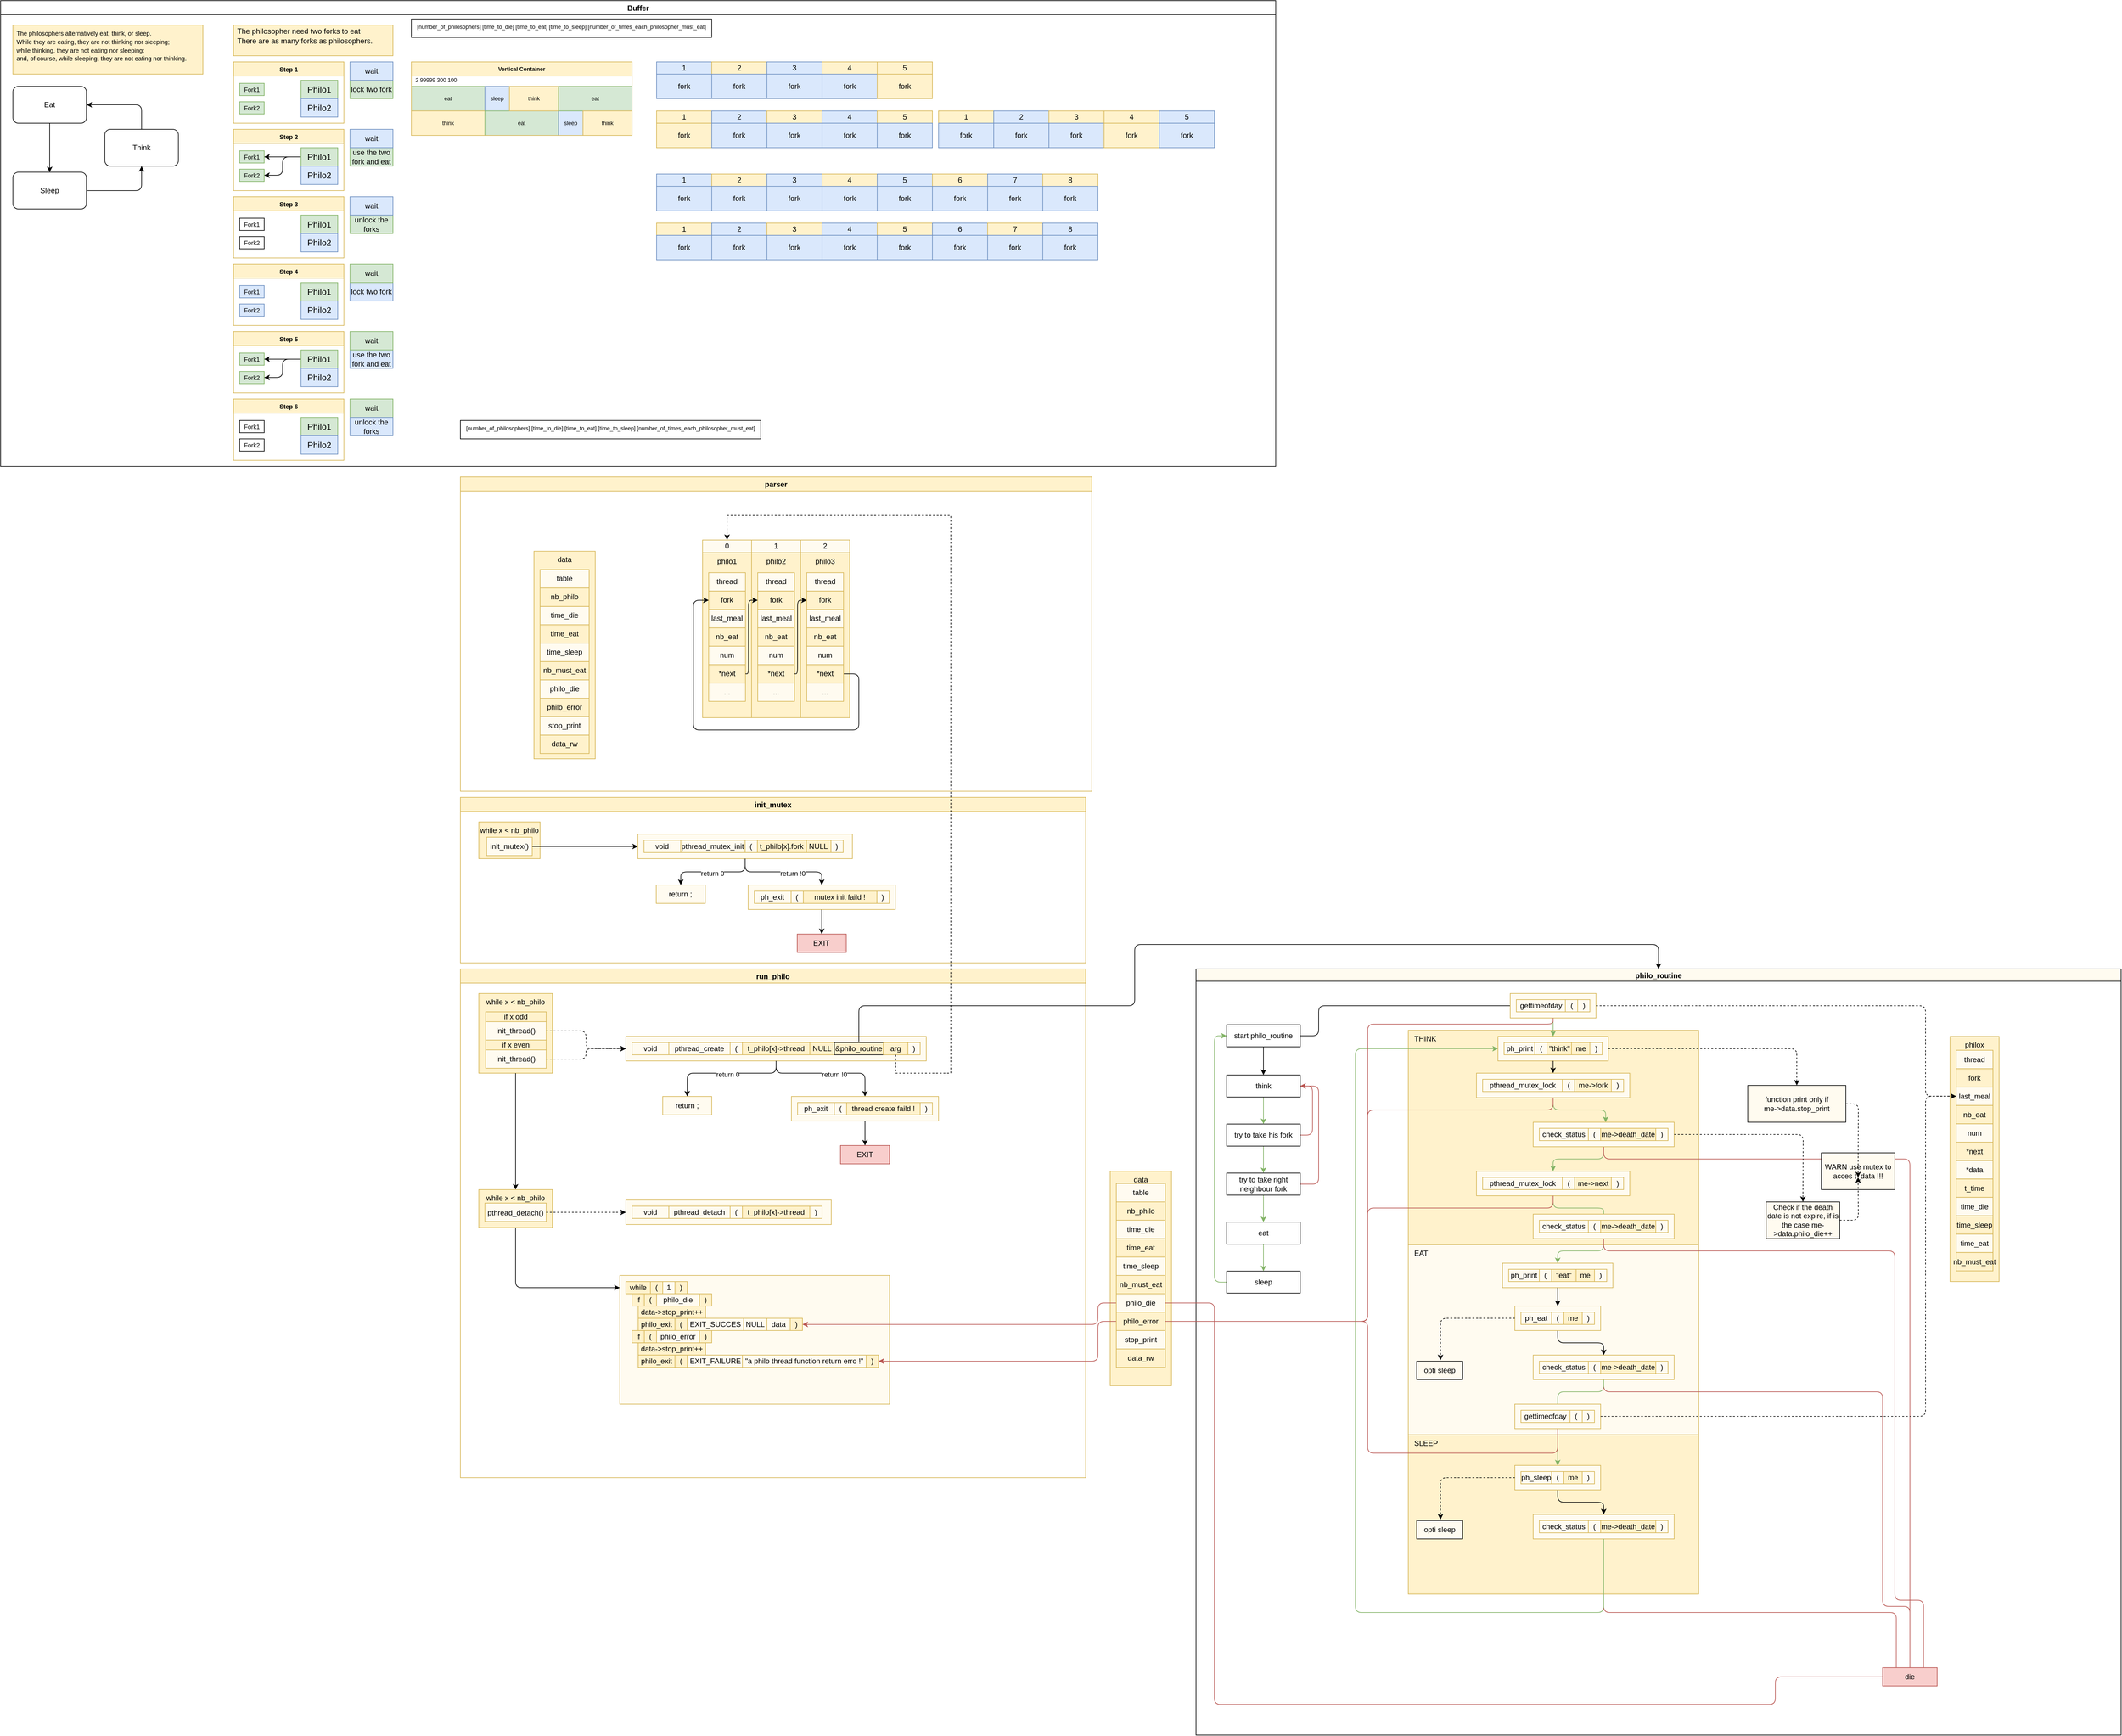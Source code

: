 <mxfile version="20.3.0" type="device"><diagram id="OOQttIY_C0ZaDdTUUYR6" name="Page-1"><mxGraphModel dx="1722" dy="1017" grid="1" gridSize="10" guides="1" tooltips="1" connect="1" arrows="1" fold="1" page="1" pageScale="1" pageWidth="2336" pageHeight="1654" math="0" shadow="0"><root><mxCell id="0"/><mxCell id="1" parent="0"/><mxCell id="12" value="Buffer" style="swimlane;movable=0;resizable=0;rotatable=0;deletable=0;editable=0;connectable=0;" parent="1" vertex="1"><mxGeometry x="10" y="20" width="2080" height="760" as="geometry"/></mxCell><mxCell id="13" value="" style="group" parent="12" vertex="1" connectable="0"><mxGeometry x="20" y="140" width="270" height="200" as="geometry"/></mxCell><mxCell id="575" style="edgeStyle=orthogonalEdgeStyle;html=1;entryX=0.5;entryY=1;entryDx=0;entryDy=0;" parent="13" source="2" target="3" edge="1"><mxGeometry relative="1" as="geometry"/></mxCell><mxCell id="2" value="Sleep" style="rounded=1;whiteSpace=wrap;html=1;" parent="13" vertex="1"><mxGeometry y="140" width="120" height="60" as="geometry"/></mxCell><mxCell id="573" style="edgeStyle=orthogonalEdgeStyle;html=1;entryX=1;entryY=0.5;entryDx=0;entryDy=0;exitX=0.5;exitY=0;exitDx=0;exitDy=0;" parent="13" source="3" target="4" edge="1"><mxGeometry relative="1" as="geometry"/></mxCell><mxCell id="3" value="Think" style="rounded=1;whiteSpace=wrap;html=1;" parent="13" vertex="1"><mxGeometry x="150" y="70" width="120" height="60" as="geometry"/></mxCell><mxCell id="574" style="edgeStyle=orthogonalEdgeStyle;html=1;" parent="13" source="4" target="2" edge="1"><mxGeometry relative="1" as="geometry"/></mxCell><mxCell id="4" value="Eat" style="rounded=1;whiteSpace=wrap;html=1;" parent="13" vertex="1"><mxGeometry width="120" height="60" as="geometry"/></mxCell><mxCell id="18" value="" style="group;fillColor=#fff2cc;strokeColor=#d6b656;" parent="12" vertex="1" connectable="0"><mxGeometry x="20" y="40" width="310" height="80" as="geometry"/></mxCell><mxCell id="17" value="&lt;p dir=&quot;ltr&quot; style=&quot;line-height: 1.38; margin-top: 0pt; margin-bottom: 0pt;&quot;&gt;&lt;span style=&quot;font-family: &amp;quot;arial&amp;quot; ; background-color: transparent ; vertical-align: baseline&quot;&gt;The philosophers alternatively eat, think, or sleep.&lt;/span&gt;&lt;/p&gt;&lt;p dir=&quot;ltr&quot; style=&quot;line-height: 1.38; margin-top: 0pt; margin-bottom: 0pt;&quot;&gt;&lt;span style=&quot;font-family: &amp;quot;arial&amp;quot; ; background-color: transparent ; vertical-align: baseline&quot;&gt;While they are eating, they are not thinking nor sleeping;&lt;/span&gt;&lt;/p&gt;&lt;p dir=&quot;ltr&quot; style=&quot;line-height: 1.38; margin-top: 0pt; margin-bottom: 0pt;&quot;&gt;&lt;span style=&quot;font-family: &amp;quot;arial&amp;quot; ; background-color: transparent ; vertical-align: baseline&quot;&gt;while thinking, they are not eating nor sleeping;&lt;/span&gt;&lt;/p&gt;&lt;p dir=&quot;ltr&quot; style=&quot;line-height: 1.38; margin-top: 0pt; margin-bottom: 0pt;&quot;&gt;&lt;span style=&quot;font-family: &amp;quot;arial&amp;quot; ; background-color: transparent ; vertical-align: baseline&quot;&gt;and, of course, while sleeping, they are not eating nor thinking.&lt;/span&gt;&lt;/p&gt;&lt;div&gt;&lt;span style=&quot;font-family: &amp;quot;arial&amp;quot; ; background-color: transparent ; vertical-align: baseline&quot;&gt;&lt;br&gt;&lt;/span&gt;&lt;/div&gt;" style="rounded=0;whiteSpace=wrap;html=1;fontSize=10;align=left;verticalAlign=top;spacingLeft=4;fillColor=#fff2cc;strokeColor=#d6b656;" parent="18" vertex="1"><mxGeometry width="310" height="80" as="geometry"/></mxCell><mxCell id="35" value="Step 1" style="swimlane;fontSize=10;verticalAlign=top;fillColor=#fff2cc;strokeColor=#d6b656;" parent="12" vertex="1"><mxGeometry x="380" y="100" width="180" height="100" as="geometry"/></mxCell><mxCell id="19" value="Fork1" style="rounded=0;whiteSpace=wrap;html=1;fontSize=10;fillColor=#d5e8d4;strokeColor=#82b366;" parent="35" vertex="1"><mxGeometry x="10" y="35" width="40" height="20" as="geometry"/></mxCell><mxCell id="20" value="Fork2" style="rounded=0;whiteSpace=wrap;html=1;fontSize=10;fillColor=#d5e8d4;strokeColor=#82b366;" parent="35" vertex="1"><mxGeometry x="10" y="65" width="40" height="20" as="geometry"/></mxCell><mxCell id="24" value="Philo1" style="whiteSpace=wrap;html=1;fontSize=14;labelBackgroundColor=none;gradientDirection=north;fillColor=#d5e8d4;strokeColor=#82b366;" parent="35" vertex="1"><mxGeometry x="110" y="30" width="60" height="30" as="geometry"/></mxCell><mxCell id="25" value="Philo2" style="whiteSpace=wrap;html=1;fontSize=14;fillColor=#dae8fc;strokeColor=#6c8ebf;" parent="35" vertex="1"><mxGeometry x="110" y="60" width="60" height="30" as="geometry"/></mxCell><mxCell id="46" value="&lt;p dir=&quot;ltr&quot; style=&quot;line-height: 1.38; margin-top: 0pt; margin-bottom: 0pt;&quot;&gt;&lt;span style=&quot;font-family: &amp;quot;arial&amp;quot; ; background-color: transparent ; vertical-align: baseline&quot;&gt;The philosopher need two forks to eat&lt;/span&gt;&lt;/p&gt;&lt;p dir=&quot;ltr&quot; style=&quot;line-height: 1.38; margin-top: 0pt; margin-bottom: 0pt;&quot;&gt;&lt;span style=&quot;font-family: &amp;quot;arial&amp;quot; ; background-color: transparent ; vertical-align: baseline&quot;&gt;There are as many forks as philosophers.&lt;/span&gt;&lt;/p&gt;&lt;div&gt;&lt;span style=&quot;font-family: &amp;quot;arial&amp;quot; ; background-color: transparent ; vertical-align: baseline&quot;&gt;&lt;br&gt;&lt;/span&gt;&lt;/div&gt;" style="whiteSpace=wrap;html=1;shadow=0;glass=0;labelBackgroundColor=none;sketch=0;fontSize=12;gradientDirection=north;verticalAlign=middle;align=left;fillColor=#fff2cc;strokeColor=#d6b656;spacingLeft=4;" parent="12" vertex="1"><mxGeometry x="380" y="40" width="260" height="50" as="geometry"/></mxCell><mxCell id="47" value="Step 2" style="swimlane;fontSize=10;verticalAlign=top;fillColor=#fff2cc;strokeColor=#d6b656;" parent="12" vertex="1"><mxGeometry x="380" y="210" width="180" height="100" as="geometry"/></mxCell><mxCell id="48" value="Fork1" style="rounded=0;whiteSpace=wrap;html=1;fontSize=10;fillColor=#d5e8d4;strokeColor=#82b366;" parent="47" vertex="1"><mxGeometry x="10" y="35" width="40" height="20" as="geometry"/></mxCell><mxCell id="49" value="Fork2" style="rounded=0;whiteSpace=wrap;html=1;fontSize=10;fillColor=#d5e8d4;strokeColor=#82b366;" parent="47" vertex="1"><mxGeometry x="10" y="65" width="40" height="20" as="geometry"/></mxCell><mxCell id="64" style="edgeStyle=orthogonalEdgeStyle;html=1;entryX=1;entryY=0.5;entryDx=0;entryDy=0;fontSize=12;" parent="47" source="52" target="48" edge="1"><mxGeometry relative="1" as="geometry"/></mxCell><mxCell id="65" style="edgeStyle=orthogonalEdgeStyle;html=1;entryX=1;entryY=0.5;entryDx=0;entryDy=0;fontSize=12;" parent="47" source="52" target="49" edge="1"><mxGeometry relative="1" as="geometry"/></mxCell><mxCell id="52" value="Philo1" style="whiteSpace=wrap;html=1;fontSize=14;labelBackgroundColor=none;gradientDirection=north;fillColor=#d5e8d4;strokeColor=#82b366;" parent="47" vertex="1"><mxGeometry x="110" y="30" width="60" height="30" as="geometry"/></mxCell><mxCell id="53" value="Philo2" style="whiteSpace=wrap;html=1;fontSize=14;fillColor=#dae8fc;strokeColor=#6c8ebf;" parent="47" vertex="1"><mxGeometry x="110" y="60" width="60" height="30" as="geometry"/></mxCell><mxCell id="54" value="Step 4" style="swimlane;fontSize=10;verticalAlign=top;fillColor=#fff2cc;strokeColor=#d6b656;" parent="12" vertex="1"><mxGeometry x="380" y="430" width="180" height="100" as="geometry"/></mxCell><mxCell id="55" value="Fork1" style="rounded=0;whiteSpace=wrap;html=1;fontSize=10;fillColor=#dae8fc;strokeColor=#6c8ebf;" parent="54" vertex="1"><mxGeometry x="10" y="35" width="40" height="20" as="geometry"/></mxCell><mxCell id="56" value="Fork2" style="rounded=0;whiteSpace=wrap;html=1;fontSize=10;fillColor=#dae8fc;strokeColor=#6c8ebf;" parent="54" vertex="1"><mxGeometry x="10" y="65" width="40" height="20" as="geometry"/></mxCell><mxCell id="57" value="Philo1" style="whiteSpace=wrap;html=1;fontSize=14;labelBackgroundColor=none;gradientDirection=north;fillColor=#d5e8d4;strokeColor=#82b366;" parent="54" vertex="1"><mxGeometry x="110" y="30" width="60" height="30" as="geometry"/></mxCell><mxCell id="58" value="Philo2" style="whiteSpace=wrap;html=1;fontSize=14;fillColor=#dae8fc;strokeColor=#6c8ebf;" parent="54" vertex="1"><mxGeometry x="110" y="60" width="60" height="30" as="geometry"/></mxCell><mxCell id="61" value="lock two fork" style="whiteSpace=wrap;html=1;shadow=0;glass=0;labelBackgroundColor=none;sketch=0;fontSize=12;gradientDirection=north;fillColor=#d5e8d4;strokeColor=#82b366;" parent="12" vertex="1"><mxGeometry x="570" y="130" width="70" height="30" as="geometry"/></mxCell><mxCell id="62" value="lock two fork" style="whiteSpace=wrap;html=1;shadow=0;glass=0;labelBackgroundColor=none;sketch=0;fontSize=12;gradientDirection=north;fillColor=#dae8fc;strokeColor=#6c8ebf;" parent="12" vertex="1"><mxGeometry x="570" y="460" width="70" height="30" as="geometry"/></mxCell><mxCell id="63" value="wait" style="whiteSpace=wrap;html=1;shadow=0;glass=0;labelBackgroundColor=none;sketch=0;fontSize=12;gradientDirection=north;fillColor=#dae8fc;strokeColor=#6c8ebf;" parent="12" vertex="1"><mxGeometry x="570" y="100" width="70" height="30" as="geometry"/></mxCell><mxCell id="66" value="use the two fork and eat" style="whiteSpace=wrap;html=1;shadow=0;glass=0;labelBackgroundColor=none;sketch=0;fontSize=12;gradientDirection=north;fillColor=#d5e8d4;strokeColor=#82b366;" parent="12" vertex="1"><mxGeometry x="570" y="240" width="70" height="30" as="geometry"/></mxCell><mxCell id="67" value="wait" style="whiteSpace=wrap;html=1;shadow=0;glass=0;labelBackgroundColor=none;sketch=0;fontSize=12;gradientDirection=north;fillColor=#dae8fc;strokeColor=#6c8ebf;" parent="12" vertex="1"><mxGeometry x="570" y="210" width="70" height="30" as="geometry"/></mxCell><mxCell id="68" value="Step 3" style="swimlane;fontSize=10;verticalAlign=top;fillColor=#fff2cc;strokeColor=#d6b656;" parent="12" vertex="1"><mxGeometry x="380" y="320" width="180" height="100" as="geometry"/></mxCell><mxCell id="69" value="Fork1" style="rounded=0;whiteSpace=wrap;html=1;fontSize=10;" parent="68" vertex="1"><mxGeometry x="10" y="35" width="40" height="20" as="geometry"/></mxCell><mxCell id="70" value="Fork2" style="rounded=0;whiteSpace=wrap;html=1;fontSize=10;" parent="68" vertex="1"><mxGeometry x="10" y="65" width="40" height="20" as="geometry"/></mxCell><mxCell id="71" value="Philo1" style="whiteSpace=wrap;html=1;fontSize=14;labelBackgroundColor=none;gradientDirection=north;fillColor=#d5e8d4;strokeColor=#82b366;" parent="68" vertex="1"><mxGeometry x="110" y="30" width="60" height="30" as="geometry"/></mxCell><mxCell id="74" value="Philo2" style="whiteSpace=wrap;html=1;fontSize=14;fillColor=#dae8fc;strokeColor=#6c8ebf;" parent="68" vertex="1"><mxGeometry x="110" y="60" width="60" height="30" as="geometry"/></mxCell><mxCell id="75" value="unlock the forks" style="whiteSpace=wrap;html=1;shadow=0;glass=0;labelBackgroundColor=none;sketch=0;fontSize=12;gradientDirection=north;fillColor=#d5e8d4;strokeColor=#82b366;" parent="12" vertex="1"><mxGeometry x="570" y="350" width="70" height="30" as="geometry"/></mxCell><mxCell id="77" value="wait" style="whiteSpace=wrap;html=1;shadow=0;glass=0;labelBackgroundColor=none;sketch=0;fontSize=12;gradientDirection=north;fillColor=#dae8fc;strokeColor=#6c8ebf;" parent="12" vertex="1"><mxGeometry x="570" y="320" width="70" height="30" as="geometry"/></mxCell><mxCell id="79" value="wait" style="whiteSpace=wrap;html=1;shadow=0;glass=0;labelBackgroundColor=none;sketch=0;fontSize=12;gradientDirection=north;fillColor=#d5e8d4;strokeColor=#82b366;" parent="12" vertex="1"><mxGeometry x="570" y="430" width="70" height="30" as="geometry"/></mxCell><mxCell id="80" value="Step 5" style="swimlane;fontSize=10;verticalAlign=top;fillColor=#fff2cc;strokeColor=#d6b656;" parent="12" vertex="1"><mxGeometry x="380" y="540" width="180" height="100" as="geometry"/></mxCell><mxCell id="81" value="Fork1" style="rounded=0;whiteSpace=wrap;html=1;fontSize=10;fillColor=#d5e8d4;strokeColor=#82b366;" parent="80" vertex="1"><mxGeometry x="10" y="35" width="40" height="20" as="geometry"/></mxCell><mxCell id="82" value="Fork2" style="rounded=0;whiteSpace=wrap;html=1;fontSize=10;fillColor=#d5e8d4;strokeColor=#82b366;" parent="80" vertex="1"><mxGeometry x="10" y="65" width="40" height="20" as="geometry"/></mxCell><mxCell id="83" style="edgeStyle=orthogonalEdgeStyle;html=1;entryX=1;entryY=0.5;entryDx=0;entryDy=0;fontSize=12;" parent="80" source="85" target="81" edge="1"><mxGeometry relative="1" as="geometry"/></mxCell><mxCell id="84" style="edgeStyle=orthogonalEdgeStyle;html=1;entryX=1;entryY=0.5;entryDx=0;entryDy=0;fontSize=12;" parent="80" source="85" target="82" edge="1"><mxGeometry relative="1" as="geometry"/></mxCell><mxCell id="85" value="Philo1" style="whiteSpace=wrap;html=1;fontSize=14;labelBackgroundColor=none;gradientDirection=north;fillColor=#d5e8d4;strokeColor=#82b366;" parent="80" vertex="1"><mxGeometry x="110" y="30" width="60" height="30" as="geometry"/></mxCell><mxCell id="86" value="Philo2" style="whiteSpace=wrap;html=1;fontSize=14;fillColor=#dae8fc;strokeColor=#6c8ebf;" parent="80" vertex="1"><mxGeometry x="110" y="60" width="60" height="30" as="geometry"/></mxCell><mxCell id="87" value="use the two fork and eat" style="whiteSpace=wrap;html=1;shadow=0;glass=0;labelBackgroundColor=none;sketch=0;fontSize=12;gradientDirection=north;fillColor=#dae8fc;strokeColor=#6c8ebf;" parent="12" vertex="1"><mxGeometry x="570" y="570" width="70" height="30" as="geometry"/></mxCell><mxCell id="88" value="wait" style="whiteSpace=wrap;html=1;shadow=0;glass=0;labelBackgroundColor=none;sketch=0;fontSize=12;gradientDirection=north;fillColor=#d5e8d4;strokeColor=#82b366;" parent="12" vertex="1"><mxGeometry x="570" y="540" width="70" height="30" as="geometry"/></mxCell><mxCell id="89" value="Step 6" style="swimlane;fontSize=10;verticalAlign=top;fillColor=#fff2cc;strokeColor=#d6b656;" parent="12" vertex="1"><mxGeometry x="380" y="650" width="180" height="100" as="geometry"/></mxCell><mxCell id="90" value="Fork1" style="rounded=0;whiteSpace=wrap;html=1;fontSize=10;" parent="89" vertex="1"><mxGeometry x="10" y="35" width="40" height="20" as="geometry"/></mxCell><mxCell id="91" value="Fork2" style="rounded=0;whiteSpace=wrap;html=1;fontSize=10;" parent="89" vertex="1"><mxGeometry x="10" y="65" width="40" height="20" as="geometry"/></mxCell><mxCell id="92" value="Philo1" style="whiteSpace=wrap;html=1;fontSize=14;labelBackgroundColor=none;gradientDirection=north;fillColor=#d5e8d4;strokeColor=#82b366;" parent="89" vertex="1"><mxGeometry x="110" y="30" width="60" height="30" as="geometry"/></mxCell><mxCell id="93" value="Philo2" style="whiteSpace=wrap;html=1;fontSize=14;fillColor=#dae8fc;strokeColor=#6c8ebf;" parent="89" vertex="1"><mxGeometry x="110" y="60" width="60" height="30" as="geometry"/></mxCell><mxCell id="94" value="wait" style="whiteSpace=wrap;html=1;shadow=0;glass=0;labelBackgroundColor=none;sketch=0;fontSize=12;gradientDirection=north;fillColor=#d5e8d4;strokeColor=#82b366;" parent="12" vertex="1"><mxGeometry x="570" y="650" width="70" height="30" as="geometry"/></mxCell><mxCell id="95" value="unlock the forks" style="whiteSpace=wrap;html=1;shadow=0;glass=0;labelBackgroundColor=none;sketch=0;fontSize=12;gradientDirection=north;fillColor=#dae8fc;strokeColor=#6c8ebf;" parent="12" vertex="1"><mxGeometry x="570" y="680" width="70" height="30" as="geometry"/></mxCell><mxCell id="116" value="&lt;span id=&quot;docs-internal-guid-d7a11db4-7fff-cddf-ac9e-3c8b6f36f1c9&quot; style=&quot;font-size: 9px&quot;&gt;&lt;p dir=&quot;ltr&quot; style=&quot;line-height: 1.38 ; margin-top: 0pt ; margin-bottom: 0pt ; font-size: 9px&quot;&gt;&lt;span style=&quot;font-size: 9px ; font-family: &amp;#34;arial&amp;#34; ; background-color: transparent ; vertical-align: baseline&quot;&gt;[number_of_philosophers] [time_to_die] [time_to_eat] [time_to_sleep]&amp;nbsp;&lt;/span&gt;&lt;span style=&quot;background-color: transparent ; font-family: &amp;#34;arial&amp;#34;&quot;&gt;[number_of_times_each_philosopher_must_eat]&lt;/span&gt;&lt;/p&gt;&lt;/span&gt;" style="whiteSpace=wrap;html=1;fontSize=9;align=center;verticalAlign=top;" parent="12" vertex="1"><mxGeometry x="670" y="30" width="490" height="30" as="geometry"/></mxCell><mxCell id="118" value="eat" style="whiteSpace=wrap;html=1;fontSize=9;fillColor=#d5e8d4;strokeColor=#82b366;" parent="12" vertex="1"><mxGeometry x="670" y="140" width="120" height="40" as="geometry"/></mxCell><mxCell id="119" value="think" style="whiteSpace=wrap;html=1;fontSize=9;fillColor=#fff2cc;strokeColor=#d6b656;" parent="12" vertex="1"><mxGeometry x="670" y="180" width="120" height="40" as="geometry"/></mxCell><mxCell id="126" value="sleep" style="whiteSpace=wrap;html=1;fontSize=9;fillColor=#dae8fc;strokeColor=#6c8ebf;" parent="12" vertex="1"><mxGeometry x="790" y="140" width="40" height="40" as="geometry"/></mxCell><mxCell id="127" value="eat" style="whiteSpace=wrap;html=1;fontSize=9;fillColor=#d5e8d4;strokeColor=#82b366;" parent="12" vertex="1"><mxGeometry x="790" y="180" width="120" height="40" as="geometry"/></mxCell><mxCell id="128" value="think" style="whiteSpace=wrap;html=1;fontSize=9;fillColor=#fff2cc;strokeColor=#d6b656;" parent="12" vertex="1"><mxGeometry x="830" y="140" width="80" height="40" as="geometry"/></mxCell><mxCell id="130" value="sleep" style="whiteSpace=wrap;html=1;fontSize=9;fillColor=#dae8fc;strokeColor=#6c8ebf;" parent="12" vertex="1"><mxGeometry x="910" y="180" width="40" height="40" as="geometry"/></mxCell><mxCell id="131" value="eat" style="whiteSpace=wrap;html=1;fontSize=9;fillColor=#d5e8d4;strokeColor=#82b366;" parent="12" vertex="1"><mxGeometry x="910" y="140" width="120" height="40" as="geometry"/></mxCell><mxCell id="132" value="think" style="whiteSpace=wrap;html=1;fontSize=9;fillColor=#fff2cc;strokeColor=#d6b656;" parent="12" vertex="1"><mxGeometry x="950" y="180" width="80" height="40" as="geometry"/></mxCell><mxCell id="117" value="2 99999 300 100" style="text;html=1;align=center;verticalAlign=middle;resizable=0;points=[];autosize=1;strokeColor=none;fillColor=none;fontSize=9;" parent="12" vertex="1"><mxGeometry x="670" y="120" width="80" height="20" as="geometry"/></mxCell><mxCell id="133" value="Vertical Container" style="swimlane;fontSize=9;fillColor=#fff2cc;strokeColor=#d6b656;" parent="12" vertex="1"><mxGeometry x="670" y="100" width="360" height="120" as="geometry"/></mxCell><mxCell id="471" value="1" style="whiteSpace=wrap;html=1;strokeColor=#6c8ebf;fillColor=#dae8fc;" parent="12" vertex="1"><mxGeometry x="1070" y="283" width="90" height="20" as="geometry"/></mxCell><mxCell id="472" value="fork" style="whiteSpace=wrap;html=1;strokeColor=#6c8ebf;fillColor=#dae8fc;" parent="12" vertex="1"><mxGeometry x="1070" y="303" width="90" height="40" as="geometry"/></mxCell><mxCell id="473" value="2" style="whiteSpace=wrap;html=1;strokeColor=#d6b656;fillColor=#fff2cc;" parent="12" vertex="1"><mxGeometry x="1160" y="283" width="90" height="20" as="geometry"/></mxCell><mxCell id="474" value="fork" style="whiteSpace=wrap;html=1;strokeColor=#6c8ebf;fillColor=#dae8fc;" parent="12" vertex="1"><mxGeometry x="1160" y="303" width="90" height="40" as="geometry"/></mxCell><mxCell id="475" value="3" style="whiteSpace=wrap;html=1;strokeColor=#6c8ebf;fillColor=#dae8fc;" parent="12" vertex="1"><mxGeometry x="1250" y="283" width="90" height="20" as="geometry"/></mxCell><mxCell id="476" value="fork" style="whiteSpace=wrap;html=1;strokeColor=#6c8ebf;fillColor=#dae8fc;" parent="12" vertex="1"><mxGeometry x="1250" y="303" width="90" height="40" as="geometry"/></mxCell><mxCell id="477" value="4" style="whiteSpace=wrap;html=1;strokeColor=#d6b656;fillColor=#fff2cc;" parent="12" vertex="1"><mxGeometry x="1340" y="283" width="90" height="20" as="geometry"/></mxCell><mxCell id="478" value="fork" style="whiteSpace=wrap;html=1;strokeColor=#6c8ebf;fillColor=#dae8fc;" parent="12" vertex="1"><mxGeometry x="1340" y="303" width="90" height="40" as="geometry"/></mxCell><mxCell id="479" value="5" style="whiteSpace=wrap;html=1;strokeColor=#6c8ebf;fillColor=#dae8fc;" parent="12" vertex="1"><mxGeometry x="1430" y="283" width="90" height="20" as="geometry"/></mxCell><mxCell id="480" value="fork" style="whiteSpace=wrap;html=1;strokeColor=#6c8ebf;fillColor=#dae8fc;" parent="12" vertex="1"><mxGeometry x="1430" y="303" width="90" height="40" as="geometry"/></mxCell><mxCell id="481" value="6" style="whiteSpace=wrap;html=1;strokeColor=#d6b656;fillColor=#fff2cc;" parent="12" vertex="1"><mxGeometry x="1520" y="283" width="90" height="20" as="geometry"/></mxCell><mxCell id="482" value="fork" style="whiteSpace=wrap;html=1;strokeColor=#6c8ebf;fillColor=#dae8fc;" parent="12" vertex="1"><mxGeometry x="1520" y="303" width="90" height="40" as="geometry"/></mxCell><mxCell id="483" value="7" style="whiteSpace=wrap;html=1;strokeColor=#6c8ebf;fillColor=#dae8fc;" parent="12" vertex="1"><mxGeometry x="1610" y="283" width="90" height="20" as="geometry"/></mxCell><mxCell id="484" value="fork" style="whiteSpace=wrap;html=1;strokeColor=#6c8ebf;fillColor=#dae8fc;" parent="12" vertex="1"><mxGeometry x="1610" y="303" width="90" height="40" as="geometry"/></mxCell><mxCell id="485" value="8" style="whiteSpace=wrap;html=1;strokeColor=#d6b656;fillColor=#fff2cc;" parent="12" vertex="1"><mxGeometry x="1700" y="283" width="90" height="20" as="geometry"/></mxCell><mxCell id="486" value="fork" style="whiteSpace=wrap;html=1;strokeColor=#6c8ebf;fillColor=#dae8fc;" parent="12" vertex="1"><mxGeometry x="1700" y="303" width="90" height="40" as="geometry"/></mxCell><mxCell id="489" value="1" style="whiteSpace=wrap;html=1;strokeColor=#d6b656;fillColor=#fff2cc;" parent="12" vertex="1"><mxGeometry x="1070" y="363" width="90" height="20" as="geometry"/></mxCell><mxCell id="490" value="fork" style="whiteSpace=wrap;html=1;strokeColor=#6c8ebf;fillColor=#dae8fc;" parent="12" vertex="1"><mxGeometry x="1070" y="383" width="90" height="40" as="geometry"/></mxCell><mxCell id="491" value="2" style="whiteSpace=wrap;html=1;strokeColor=#6c8ebf;fillColor=#dae8fc;" parent="12" vertex="1"><mxGeometry x="1160" y="363" width="90" height="20" as="geometry"/></mxCell><mxCell id="492" value="fork" style="whiteSpace=wrap;html=1;strokeColor=#6c8ebf;fillColor=#dae8fc;" parent="12" vertex="1"><mxGeometry x="1160" y="383" width="90" height="40" as="geometry"/></mxCell><mxCell id="493" value="3" style="whiteSpace=wrap;html=1;strokeColor=#d6b656;fillColor=#fff2cc;" parent="12" vertex="1"><mxGeometry x="1250" y="363" width="90" height="20" as="geometry"/></mxCell><mxCell id="494" value="fork" style="whiteSpace=wrap;html=1;strokeColor=#6c8ebf;fillColor=#dae8fc;" parent="12" vertex="1"><mxGeometry x="1250" y="383" width="90" height="40" as="geometry"/></mxCell><mxCell id="495" value="4" style="whiteSpace=wrap;html=1;strokeColor=#6c8ebf;fillColor=#dae8fc;" parent="12" vertex="1"><mxGeometry x="1340" y="363" width="90" height="20" as="geometry"/></mxCell><mxCell id="496" value="fork" style="whiteSpace=wrap;html=1;strokeColor=#6c8ebf;fillColor=#dae8fc;" parent="12" vertex="1"><mxGeometry x="1340" y="383" width="90" height="40" as="geometry"/></mxCell><mxCell id="497" value="5" style="whiteSpace=wrap;html=1;strokeColor=#d6b656;fillColor=#fff2cc;" parent="12" vertex="1"><mxGeometry x="1430" y="363" width="90" height="20" as="geometry"/></mxCell><mxCell id="498" value="fork" style="whiteSpace=wrap;html=1;strokeColor=#6c8ebf;fillColor=#dae8fc;" parent="12" vertex="1"><mxGeometry x="1430" y="383" width="90" height="40" as="geometry"/></mxCell><mxCell id="499" value="6" style="whiteSpace=wrap;html=1;strokeColor=#6c8ebf;fillColor=#dae8fc;" parent="12" vertex="1"><mxGeometry x="1520" y="363" width="90" height="20" as="geometry"/></mxCell><mxCell id="500" value="fork" style="whiteSpace=wrap;html=1;strokeColor=#6c8ebf;fillColor=#dae8fc;" parent="12" vertex="1"><mxGeometry x="1520" y="383" width="90" height="40" as="geometry"/></mxCell><mxCell id="501" value="7" style="whiteSpace=wrap;html=1;strokeColor=#d6b656;fillColor=#fff2cc;" parent="12" vertex="1"><mxGeometry x="1610" y="363" width="90" height="20" as="geometry"/></mxCell><mxCell id="502" value="fork" style="whiteSpace=wrap;html=1;strokeColor=#6c8ebf;fillColor=#dae8fc;" parent="12" vertex="1"><mxGeometry x="1610" y="383" width="90" height="40" as="geometry"/></mxCell><mxCell id="503" value="8" style="whiteSpace=wrap;html=1;strokeColor=#6c8ebf;fillColor=#dae8fc;" parent="12" vertex="1"><mxGeometry x="1700" y="363" width="90" height="20" as="geometry"/></mxCell><mxCell id="504" value="fork" style="whiteSpace=wrap;html=1;strokeColor=#6c8ebf;fillColor=#dae8fc;" parent="12" vertex="1"><mxGeometry x="1700" y="383" width="90" height="40" as="geometry"/></mxCell><mxCell id="505" value="1" style="whiteSpace=wrap;html=1;strokeColor=#6c8ebf;fillColor=#dae8fc;" parent="12" vertex="1"><mxGeometry x="1070" y="100" width="90" height="20" as="geometry"/></mxCell><mxCell id="506" value="fork" style="whiteSpace=wrap;html=1;strokeColor=#6c8ebf;fillColor=#dae8fc;" parent="12" vertex="1"><mxGeometry x="1070" y="120" width="90" height="40" as="geometry"/></mxCell><mxCell id="507" value="2" style="whiteSpace=wrap;html=1;strokeColor=#d6b656;fillColor=#fff2cc;" parent="12" vertex="1"><mxGeometry x="1160" y="100" width="90" height="20" as="geometry"/></mxCell><mxCell id="508" value="fork" style="whiteSpace=wrap;html=1;strokeColor=#6c8ebf;fillColor=#dae8fc;" parent="12" vertex="1"><mxGeometry x="1160" y="120" width="90" height="40" as="geometry"/></mxCell><mxCell id="509" value="3" style="whiteSpace=wrap;html=1;strokeColor=#6c8ebf;fillColor=#dae8fc;" parent="12" vertex="1"><mxGeometry x="1250" y="100" width="90" height="20" as="geometry"/></mxCell><mxCell id="510" value="fork" style="whiteSpace=wrap;html=1;strokeColor=#6c8ebf;fillColor=#dae8fc;" parent="12" vertex="1"><mxGeometry x="1250" y="120" width="90" height="40" as="geometry"/></mxCell><mxCell id="511" value="4" style="whiteSpace=wrap;html=1;strokeColor=#d6b656;fillColor=#fff2cc;" parent="12" vertex="1"><mxGeometry x="1340" y="100" width="90" height="20" as="geometry"/></mxCell><mxCell id="512" value="fork" style="whiteSpace=wrap;html=1;strokeColor=#6c8ebf;fillColor=#dae8fc;" parent="12" vertex="1"><mxGeometry x="1340" y="120" width="90" height="40" as="geometry"/></mxCell><mxCell id="513" value="5" style="whiteSpace=wrap;html=1;strokeColor=#d6b656;fillColor=#fff2cc;" parent="12" vertex="1"><mxGeometry x="1430" y="100" width="90" height="20" as="geometry"/></mxCell><mxCell id="514" value="fork" style="whiteSpace=wrap;html=1;strokeColor=#d6b656;fillColor=#fff2cc;" parent="12" vertex="1"><mxGeometry x="1430" y="120" width="90" height="40" as="geometry"/></mxCell><mxCell id="521" value="1" style="whiteSpace=wrap;html=1;strokeColor=#d6b656;fillColor=#fff2cc;" parent="12" vertex="1"><mxGeometry x="1070" y="180" width="90" height="20" as="geometry"/></mxCell><mxCell id="522" value="fork" style="whiteSpace=wrap;html=1;strokeColor=#d6b656;fillColor=#fff2cc;" parent="12" vertex="1"><mxGeometry x="1070" y="200" width="90" height="40" as="geometry"/></mxCell><mxCell id="523" value="2" style="whiteSpace=wrap;html=1;strokeColor=#6c8ebf;fillColor=#dae8fc;" parent="12" vertex="1"><mxGeometry x="1160" y="180" width="90" height="20" as="geometry"/></mxCell><mxCell id="524" value="fork" style="whiteSpace=wrap;html=1;strokeColor=#6c8ebf;fillColor=#dae8fc;" parent="12" vertex="1"><mxGeometry x="1160" y="200" width="90" height="40" as="geometry"/></mxCell><mxCell id="525" value="3" style="whiteSpace=wrap;html=1;strokeColor=#d6b656;fillColor=#fff2cc;" parent="12" vertex="1"><mxGeometry x="1250" y="180" width="90" height="20" as="geometry"/></mxCell><mxCell id="526" value="fork" style="whiteSpace=wrap;html=1;strokeColor=#6c8ebf;fillColor=#dae8fc;" parent="12" vertex="1"><mxGeometry x="1250" y="200" width="90" height="40" as="geometry"/></mxCell><mxCell id="527" value="4" style="whiteSpace=wrap;html=1;strokeColor=#6c8ebf;fillColor=#dae8fc;" parent="12" vertex="1"><mxGeometry x="1340" y="180" width="90" height="20" as="geometry"/></mxCell><mxCell id="528" value="fork" style="whiteSpace=wrap;html=1;strokeColor=#6c8ebf;fillColor=#dae8fc;" parent="12" vertex="1"><mxGeometry x="1340" y="200" width="90" height="40" as="geometry"/></mxCell><mxCell id="529" value="5" style="whiteSpace=wrap;html=1;strokeColor=#d6b656;fillColor=#fff2cc;" parent="12" vertex="1"><mxGeometry x="1430" y="180" width="90" height="20" as="geometry"/></mxCell><mxCell id="530" value="fork" style="whiteSpace=wrap;html=1;strokeColor=#6c8ebf;fillColor=#dae8fc;" parent="12" vertex="1"><mxGeometry x="1430" y="200" width="90" height="40" as="geometry"/></mxCell><mxCell id="547" value="1" style="whiteSpace=wrap;html=1;strokeColor=#d6b656;fillColor=#fff2cc;" parent="12" vertex="1"><mxGeometry x="1530" y="180" width="90" height="20" as="geometry"/></mxCell><mxCell id="548" value="fork" style="whiteSpace=wrap;html=1;strokeColor=#6c8ebf;fillColor=#dae8fc;" parent="12" vertex="1"><mxGeometry x="1530" y="200" width="90" height="40" as="geometry"/></mxCell><mxCell id="549" value="2" style="whiteSpace=wrap;html=1;strokeColor=#6c8ebf;fillColor=#dae8fc;" parent="12" vertex="1"><mxGeometry x="1620" y="180" width="90" height="20" as="geometry"/></mxCell><mxCell id="550" value="fork" style="whiteSpace=wrap;html=1;strokeColor=#6c8ebf;fillColor=#dae8fc;" parent="12" vertex="1"><mxGeometry x="1620" y="200" width="90" height="40" as="geometry"/></mxCell><mxCell id="551" value="3" style="whiteSpace=wrap;html=1;strokeColor=#d6b656;fillColor=#fff2cc;" parent="12" vertex="1"><mxGeometry x="1710" y="180" width="90" height="20" as="geometry"/></mxCell><mxCell id="552" value="fork" style="whiteSpace=wrap;html=1;strokeColor=#6c8ebf;fillColor=#dae8fc;" parent="12" vertex="1"><mxGeometry x="1710" y="200" width="90" height="40" as="geometry"/></mxCell><mxCell id="553" value="4" style="whiteSpace=wrap;html=1;strokeColor=#d6b656;fillColor=#fff2cc;" parent="12" vertex="1"><mxGeometry x="1800" y="180" width="90" height="20" as="geometry"/></mxCell><mxCell id="554" value="fork" style="whiteSpace=wrap;html=1;strokeColor=#d6b656;fillColor=#fff2cc;" parent="12" vertex="1"><mxGeometry x="1800" y="200" width="90" height="40" as="geometry"/></mxCell><mxCell id="555" value="5" style="whiteSpace=wrap;html=1;strokeColor=#6c8ebf;fillColor=#dae8fc;" parent="12" vertex="1"><mxGeometry x="1890" y="180" width="90" height="20" as="geometry"/></mxCell><mxCell id="556" value="fork" style="whiteSpace=wrap;html=1;strokeColor=#6c8ebf;fillColor=#dae8fc;" parent="12" vertex="1"><mxGeometry x="1890" y="200" width="90" height="40" as="geometry"/></mxCell><mxCell id="6JvMsX1zBQIke2h3Vlzy-812" value="&lt;span id=&quot;docs-internal-guid-d7a11db4-7fff-cddf-ac9e-3c8b6f36f1c9&quot; style=&quot;font-size: 9px&quot;&gt;&lt;p dir=&quot;ltr&quot; style=&quot;line-height: 1.38 ; margin-top: 0pt ; margin-bottom: 0pt ; font-size: 9px&quot;&gt;&lt;span style=&quot;font-size: 9px ; font-family: &amp;#34;arial&amp;#34; ; background-color: transparent ; vertical-align: baseline&quot;&gt;[number_of_philosophers] [time_to_die] [time_to_eat] [time_to_sleep]&amp;nbsp;&lt;/span&gt;&lt;span style=&quot;background-color: transparent ; font-family: &amp;#34;arial&amp;#34;&quot;&gt;[number_of_times_each_philosopher_must_eat]&lt;/span&gt;&lt;/p&gt;&lt;/span&gt;" style="whiteSpace=wrap;html=1;fontSize=9;align=center;verticalAlign=top;" parent="12" vertex="1"><mxGeometry x="750" y="685" width="490" height="30" as="geometry"/></mxCell><mxCell id="314" value="init_mutex" style="swimlane;movable=1;resizable=1;rotatable=1;deletable=1;editable=1;connectable=1;fillColor=#fff2cc;strokeColor=#d6b656;" parent="1" vertex="1"><mxGeometry x="760" y="1320" width="1020" height="270" as="geometry"/></mxCell><mxCell id="464" value="while x &amp;lt; nb_philo" style="whiteSpace=wrap;html=1;strokeColor=#d6b656;fillColor=#fff2cc;align=center;verticalAlign=top;spacingLeft=0;" parent="314" vertex="1"><mxGeometry x="30" y="40" width="100" height="60" as="geometry"/></mxCell><mxCell id="414" value="init_mutex()" style="whiteSpace=wrap;html=1;strokeColor=#d6b656;fillColor=#FFFBF0;" parent="314" vertex="1"><mxGeometry x="42.83" y="65" width="74.35" height="30" as="geometry"/></mxCell><mxCell id="415" style="edgeStyle=orthogonalEdgeStyle;html=1;entryX=0;entryY=0.5;entryDx=0;entryDy=0;startArrow=none;exitX=1;exitY=0.5;exitDx=0;exitDy=0;" parent="314" source="414" target="428" edge="1"><mxGeometry relative="1" as="geometry"><mxPoint x="-130.53" y="-974.968" as="targetPoint"/><mxPoint x="-162.64" y="-1055" as="sourcePoint"/></mxGeometry></mxCell><mxCell id="416" value="return ;" style="whiteSpace=wrap;html=1;strokeColor=#D6B656;fillColor=#FFFBF0;" parent="314" vertex="1"><mxGeometry x="319.47" y="143" width="80" height="30" as="geometry"/></mxCell><mxCell id="417" style="edgeStyle=orthogonalEdgeStyle;html=1;" parent="314" source="428" target="416" edge="1"><mxGeometry relative="1" as="geometry"><mxPoint x="-100.53" y="-1025" as="targetPoint"/></mxGeometry></mxCell><mxCell id="418" value="return 0" style="edgeLabel;html=1;align=center;verticalAlign=middle;resizable=0;points=[];" parent="417" vertex="1" connectable="0"><mxGeometry x="-0.153" y="-1" relative="1" as="geometry"><mxPoint x="-13" y="3" as="offset"/></mxGeometry></mxCell><mxCell id="419" value="" style="group" parent="314" vertex="1" connectable="0"><mxGeometry x="469.47" y="143" width="240" height="40" as="geometry"/></mxCell><mxCell id="420" value="" style="whiteSpace=wrap;html=1;strokeColor=#D6B656;fillColor=#FFFBF0;" parent="419" vertex="1"><mxGeometry width="240" height="40" as="geometry"/></mxCell><mxCell id="421" value="ph_exit" style="whiteSpace=wrap;html=1;strokeColor=#D6B656;fillColor=#FFFBF0;" parent="419" vertex="1"><mxGeometry x="10" y="10" width="60" height="20" as="geometry"/></mxCell><mxCell id="422" value=")" style="whiteSpace=wrap;html=1;strokeColor=#D6B656;fillColor=#FFFBF0;" parent="419" vertex="1"><mxGeometry x="210" y="10" width="20" height="20" as="geometry"/></mxCell><mxCell id="423" value="(" style="whiteSpace=wrap;html=1;strokeColor=#D6B656;fillColor=#FFFBF0;" parent="419" vertex="1"><mxGeometry x="70" y="10" width="20" height="20" as="geometry"/></mxCell><mxCell id="424" value="mutex init faild !" style="whiteSpace=wrap;html=1;strokeColor=#d6b656;fillColor=#fff2cc;" parent="419" vertex="1"><mxGeometry x="90" y="10" width="120" height="20" as="geometry"/></mxCell><mxCell id="425" value="EXIT" style="whiteSpace=wrap;html=1;fillColor=#f8cecc;strokeColor=#b85450;" parent="314" vertex="1"><mxGeometry x="549.47" y="223" width="80" height="30" as="geometry"/></mxCell><mxCell id="426" value="" style="edgeStyle=orthogonalEdgeStyle;html=1;" parent="314" source="420" target="425" edge="1"><mxGeometry relative="1" as="geometry"/></mxCell><mxCell id="427" value="" style="group" parent="314" vertex="1" connectable="0"><mxGeometry x="289.47" y="60" width="350" height="40" as="geometry"/></mxCell><mxCell id="428" value="" style="whiteSpace=wrap;html=1;strokeColor=#D6B656;fillColor=#FFFBF0;" parent="427" vertex="1"><mxGeometry width="350" height="40" as="geometry"/></mxCell><mxCell id="429" value="" style="group" parent="427" vertex="1" connectable="0"><mxGeometry x="70" y="10" width="265" height="20" as="geometry"/></mxCell><mxCell id="430" value="pthread_mutex_init" style="whiteSpace=wrap;html=1;strokeColor=#D6B656;fillColor=#FFFBF0;" parent="429" vertex="1"><mxGeometry width="105" height="20" as="geometry"/></mxCell><mxCell id="431" value="(" style="whiteSpace=wrap;html=1;strokeColor=#D6B656;fillColor=#FFFBF0;" parent="429" vertex="1"><mxGeometry x="105" width="20" height="20" as="geometry"/></mxCell><mxCell id="432" value=")" style="whiteSpace=wrap;html=1;strokeColor=#D6B656;fillColor=#FFFBF0;" parent="429" vertex="1"><mxGeometry x="245" width="20" height="20" as="geometry"/></mxCell><mxCell id="433" value="t_philo[x].fork" style="whiteSpace=wrap;html=1;strokeColor=#d6b656;fillColor=#fff2cc;" parent="429" vertex="1"><mxGeometry x="125" width="80" height="20" as="geometry"/></mxCell><mxCell id="434" value="NULL" style="whiteSpace=wrap;html=1;strokeColor=#d6b656;fillColor=#fff2cc;" parent="429" vertex="1"><mxGeometry x="205" width="40" height="20" as="geometry"/></mxCell><mxCell id="435" value="void" style="whiteSpace=wrap;html=1;strokeColor=#D6B656;fillColor=#FFFBF0;" parent="427" vertex="1"><mxGeometry x="10" y="10" width="60" height="20" as="geometry"/></mxCell><mxCell id="436" style="edgeStyle=orthogonalEdgeStyle;html=1;entryX=0.5;entryY=0;entryDx=0;entryDy=0;" parent="314" source="428" target="420" edge="1"><mxGeometry relative="1" as="geometry"><mxPoint x="49.47" y="-1025" as="targetPoint"/></mxGeometry></mxCell><mxCell id="437" value="return !0" style="edgeLabel;html=1;align=center;verticalAlign=middle;resizable=0;points=[];" parent="436" vertex="1" connectable="0"><mxGeometry x="-0.099" y="-2" relative="1" as="geometry"><mxPoint x="23" as="offset"/></mxGeometry></mxCell><mxCell id="391" value="philo_routine" style="swimlane;strokeColor=#000000;fillColor=#FFFBF0;movable=0;resizable=0;rotatable=0;deletable=0;editable=0;connectable=0;startSize=20;" parent="1" vertex="1"><mxGeometry x="1960" y="1600" width="1509" height="1250" as="geometry"/></mxCell><mxCell id="6JvMsX1zBQIke2h3Vlzy-836" value="SLEEP" style="whiteSpace=wrap;html=1;fillColor=#fff2cc;strokeColor=#d6b656;align=left;verticalAlign=top;spacingLeft=8;movable=0;resizable=0;rotatable=0;deletable=0;editable=0;connectable=0;" parent="391" vertex="1"><mxGeometry x="346.25" y="760" width="473.75" height="260" as="geometry"/></mxCell><mxCell id="6JvMsX1zBQIke2h3Vlzy-835" value="THINK" style="whiteSpace=wrap;html=1;fillColor=#fff2cc;strokeColor=#d6b656;align=left;verticalAlign=top;spacingLeft=8;movable=0;resizable=0;rotatable=0;deletable=0;editable=0;connectable=0;" parent="391" vertex="1"><mxGeometry x="346.25" y="100" width="473.75" height="350" as="geometry"/></mxCell><mxCell id="6JvMsX1zBQIke2h3Vlzy-833" value="EAT" style="whiteSpace=wrap;html=1;fillColor=#FFFBF0;strokeColor=#d6b656;align=left;verticalAlign=top;spacingLeft=8;movable=0;resizable=0;rotatable=0;deletable=0;editable=0;connectable=0;" parent="391" vertex="1"><mxGeometry x="346.25" y="450" width="473.75" height="310" as="geometry"/></mxCell><mxCell id="6JvMsX1zBQIke2h3Vlzy-696" style="edgeStyle=orthogonalEdgeStyle;rounded=1;orthogonalLoop=1;jettySize=auto;html=1;entryX=0.5;entryY=0;entryDx=0;entryDy=0;fillColor=#d5e8d4;strokeColor=#82b366;" parent="391" source="6JvMsX1zBQIke2h3Vlzy-695" target="6JvMsX1zBQIke2h3Vlzy-698" edge="1"><mxGeometry relative="1" as="geometry"><mxPoint x="582.5" y="120" as="targetPoint"/></mxGeometry></mxCell><mxCell id="560" style="edgeStyle=orthogonalEdgeStyle;html=1;entryX=0.5;entryY=0;entryDx=0;entryDy=0;fillColor=#d5e8d4;strokeColor=#82b366;" parent="391" source="557" target="558" edge="1"><mxGeometry relative="1" as="geometry"/></mxCell><mxCell id="603" style="edgeStyle=orthogonalEdgeStyle;html=1;entryX=1;entryY=0.5;entryDx=0;entryDy=0;exitX=1;exitY=0.5;exitDx=0;exitDy=0;fillColor=#f8cecc;strokeColor=#b85450;" parent="391" source="557" target="565" edge="1"><mxGeometry relative="1" as="geometry"><Array as="points"><mxPoint x="190" y="271"/><mxPoint x="190" y="191"/></Array></mxGeometry></mxCell><mxCell id="557" value="try to take his fork" style="whiteSpace=wrap;html=1;" parent="391" vertex="1"><mxGeometry x="50" y="253" width="120" height="36" as="geometry"/></mxCell><mxCell id="572" value="" style="edgeStyle=orthogonalEdgeStyle;html=1;fillColor=#d5e8d4;strokeColor=#82b366;" parent="391" source="558" target="571" edge="1"><mxGeometry relative="1" as="geometry"/></mxCell><mxCell id="604" style="edgeStyle=orthogonalEdgeStyle;html=1;exitX=1;exitY=0.5;exitDx=0;exitDy=0;entryX=1;entryY=0.5;entryDx=0;entryDy=0;fillColor=#f8cecc;strokeColor=#b85450;" parent="391" source="558" target="565" edge="1"><mxGeometry relative="1" as="geometry"><Array as="points"><mxPoint x="200" y="351"/><mxPoint x="200" y="191"/></Array></mxGeometry></mxCell><mxCell id="558" value="try to take right neighbour fork" style="whiteSpace=wrap;html=1;" parent="391" vertex="1"><mxGeometry x="50" y="333" width="120" height="36" as="geometry"/></mxCell><mxCell id="600" value="" style="edgeStyle=orthogonalEdgeStyle;html=1;fillColor=#d5e8d4;strokeColor=#82b366;" parent="391" source="571" target="599" edge="1"><mxGeometry relative="1" as="geometry"/></mxCell><mxCell id="571" value="eat" style="whiteSpace=wrap;html=1;" parent="391" vertex="1"><mxGeometry x="50" y="413" width="120" height="36" as="geometry"/></mxCell><mxCell id="601" style="edgeStyle=orthogonalEdgeStyle;html=1;entryX=0.5;entryY=0;entryDx=0;entryDy=0;fillColor=#d5e8d4;strokeColor=#82b366;" parent="391" source="565" target="557" edge="1"><mxGeometry relative="1" as="geometry"/></mxCell><mxCell id="565" value="think" style="whiteSpace=wrap;html=1;" parent="391" vertex="1"><mxGeometry x="50" y="173" width="120" height="36" as="geometry"/></mxCell><mxCell id="602" style="edgeStyle=orthogonalEdgeStyle;html=1;exitX=0;exitY=0.5;exitDx=0;exitDy=0;fillColor=#d5e8d4;strokeColor=#82b366;entryX=0;entryY=0.5;entryDx=0;entryDy=0;" parent="391" source="599" target="613" edge="1"><mxGeometry relative="1" as="geometry"><Array as="points"><mxPoint x="30" y="511"/><mxPoint x="30" y="109"/></Array><mxPoint x="49" y="191" as="targetPoint"/></mxGeometry></mxCell><mxCell id="599" value="sleep" style="whiteSpace=wrap;html=1;" parent="391" vertex="1"><mxGeometry x="50" y="493" width="120" height="36" as="geometry"/></mxCell><mxCell id="649" style="edgeStyle=orthogonalEdgeStyle;html=1;entryX=0.5;entryY=0;entryDx=0;entryDy=0;" parent="391" source="613" target="565" edge="1"><mxGeometry relative="1" as="geometry"/></mxCell><mxCell id="657" style="edgeStyle=orthogonalEdgeStyle;html=1;entryX=0;entryY=0.5;entryDx=0;entryDy=0;" parent="391" source="613" target="627" edge="1"><mxGeometry relative="1" as="geometry"><Array as="points"><mxPoint x="200" y="109"/><mxPoint x="200" y="60"/></Array></mxGeometry></mxCell><mxCell id="613" value="start philo_routine" style="whiteSpace=wrap;html=1;" parent="391" vertex="1"><mxGeometry x="50" y="91" width="120" height="36" as="geometry"/></mxCell><mxCell id="662" value="" style="edgeStyle=orthogonalEdgeStyle;html=1;startArrow=none;fillColor=#d5e8d4;strokeColor=#82b366;exitX=0.5;exitY=1;exitDx=0;exitDy=0;entryX=0.5;entryY=0;entryDx=0;entryDy=0;" parent="391" source="6JvMsX1zBQIke2h3Vlzy-726" target="6JvMsX1zBQIke2h3Vlzy-736" edge="1"><mxGeometry relative="1" as="geometry"><mxPoint x="669.514" y="280" as="sourcePoint"/><mxPoint x="582.029" y="330" as="targetPoint"/><Array as="points"><mxPoint x="665" y="310"/><mxPoint x="583" y="310"/></Array></mxGeometry></mxCell><mxCell id="664" value="" style="edgeStyle=orthogonalEdgeStyle;html=1;startArrow=none;fillColor=#d5e8d4;strokeColor=#82b366;entryX=0.5;entryY=0;entryDx=0;entryDy=0;exitX=0.5;exitY=1;exitDx=0;exitDy=0;" parent="391" source="6JvMsX1zBQIke2h3Vlzy-741" target="6JvMsX1zBQIke2h3Vlzy-706" edge="1"><mxGeometry relative="1" as="geometry"><mxPoint x="670.486" y="430" as="sourcePoint"/><mxPoint x="583.0" y="472.0" as="targetPoint"/><Array as="points"><mxPoint x="665" y="460"/><mxPoint x="590" y="460"/></Array></mxGeometry></mxCell><mxCell id="5pyoh4BUftCLUUWgNbME-669" value="die" style="whiteSpace=wrap;html=1;fillColor=#f8cecc;strokeColor=#b85450;" parent="391" vertex="1"><mxGeometry x="1120" y="1140" width="89" height="30" as="geometry"/></mxCell><mxCell id="5pyoh4BUftCLUUWgNbME-668" style="edgeStyle=orthogonalEdgeStyle;rounded=1;orthogonalLoop=1;jettySize=auto;html=1;fillColor=#f8cecc;strokeColor=#b85450;exitX=0.5;exitY=1;exitDx=0;exitDy=0;endArrow=none;endFill=0;entryX=0.5;entryY=0;entryDx=0;entryDy=0;" parent="391" source="6JvMsX1zBQIke2h3Vlzy-726" target="5pyoh4BUftCLUUWgNbME-669" edge="1"><mxGeometry relative="1" as="geometry"><mxPoint x="990" y="1130" as="targetPoint"/><mxPoint x="669.5" y="280" as="sourcePoint"/><Array as="points"><mxPoint x="665" y="310"/><mxPoint x="1165" y="310"/></Array></mxGeometry></mxCell><mxCell id="6JvMsX1zBQIke2h3Vlzy-667" style="edgeStyle=orthogonalEdgeStyle;rounded=1;orthogonalLoop=1;jettySize=auto;html=1;entryX=0.75;entryY=0;entryDx=0;entryDy=0;fillColor=#f8cecc;strokeColor=#b85450;exitX=0.5;exitY=1;exitDx=0;exitDy=0;endArrow=none;endFill=0;" parent="391" source="6JvMsX1zBQIke2h3Vlzy-741" target="5pyoh4BUftCLUUWgNbME-669" edge="1"><mxGeometry relative="1" as="geometry"><mxPoint x="670.5" y="430" as="sourcePoint"/><Array as="points"><mxPoint x="665" y="460"/><mxPoint x="1140" y="460"/><mxPoint x="1140" y="1030"/><mxPoint x="1187" y="1030"/></Array></mxGeometry></mxCell><mxCell id="6JvMsX1zBQIke2h3Vlzy-666" value="" style="edgeStyle=orthogonalEdgeStyle;html=1;endArrow=none;exitX=0.5;exitY=1;exitDx=0;exitDy=0;entryX=0.5;entryY=0;entryDx=0;entryDy=0;fillColor=#d5e8d4;strokeColor=#82b366;" parent="391" source="6JvMsX1zBQIke2h3Vlzy-736" target="6JvMsX1zBQIke2h3Vlzy-741" edge="1"><mxGeometry relative="1" as="geometry"><mxPoint x="582.486" y="360" as="sourcePoint"/><mxPoint x="670.486" y="400" as="targetPoint"/><Array as="points"><mxPoint x="583" y="390"/><mxPoint x="665" y="390"/></Array></mxGeometry></mxCell><mxCell id="6JvMsX1zBQIke2h3Vlzy-675" style="edgeStyle=orthogonalEdgeStyle;rounded=1;orthogonalLoop=1;jettySize=auto;html=1;entryX=0.5;entryY=0;entryDx=0;entryDy=0;fillColor=#f8cecc;strokeColor=#b85450;exitX=0.5;exitY=1;exitDx=0;exitDy=0;endArrow=none;endFill=0;" parent="391" source="6JvMsX1zBQIke2h3Vlzy-747" target="5pyoh4BUftCLUUWgNbME-669" edge="1"><mxGeometry relative="1" as="geometry"><mxPoint x="670.5" y="660" as="sourcePoint"/><Array as="points"><mxPoint x="665" y="690"/><mxPoint x="1120" y="690"/><mxPoint x="1120" y="1040"/><mxPoint x="1164" y="1040"/></Array></mxGeometry></mxCell><mxCell id="6JvMsX1zBQIke2h3Vlzy-695" value="" style="whiteSpace=wrap;html=1;strokeColor=#D6B656;fillColor=#FFFBF0;" parent="391" vertex="1"><mxGeometry x="512.5" y="40" width="140" height="40" as="geometry"/></mxCell><mxCell id="627" value="gettimeofday" style="whiteSpace=wrap;html=1;fillColor=#FFFBF0;strokeColor=#d6b656;" parent="391" vertex="1"><mxGeometry x="522.5" y="50" width="80" height="20" as="geometry"/></mxCell><mxCell id="6JvMsX1zBQIke2h3Vlzy-687" value="(" style="whiteSpace=wrap;html=1;strokeColor=#D6B656;fillColor=#FFFBF0;" parent="391" vertex="1"><mxGeometry x="602.5" y="50" width="20" height="20" as="geometry"/></mxCell><mxCell id="6JvMsX1zBQIke2h3Vlzy-688" value=")" style="whiteSpace=wrap;html=1;strokeColor=#D6B656;fillColor=#FFFBF0;" parent="391" vertex="1"><mxGeometry x="622.5" y="50" width="20" height="20" as="geometry"/></mxCell><mxCell id="6JvMsX1zBQIke2h3Vlzy-704" value="" style="group" parent="391" vertex="1" connectable="0"><mxGeometry x="492.5" y="110" width="180" height="40" as="geometry"/></mxCell><mxCell id="6JvMsX1zBQIke2h3Vlzy-698" value="" style="whiteSpace=wrap;html=1;strokeColor=#D6B656;fillColor=#FFFBF0;" parent="6JvMsX1zBQIke2h3Vlzy-704" vertex="1"><mxGeometry width="180" height="40" as="geometry"/></mxCell><mxCell id="6JvMsX1zBQIke2h3Vlzy-699" value="ph_print" style="whiteSpace=wrap;html=1;fillColor=#FFFBF0;strokeColor=#d6b656;" parent="6JvMsX1zBQIke2h3Vlzy-704" vertex="1"><mxGeometry x="10" y="10" width="50" height="20" as="geometry"/></mxCell><mxCell id="6JvMsX1zBQIke2h3Vlzy-700" value=")" style="whiteSpace=wrap;html=1;strokeColor=#D6B656;fillColor=#FFFBF0;" parent="6JvMsX1zBQIke2h3Vlzy-704" vertex="1"><mxGeometry x="150" y="10" width="20" height="20" as="geometry"/></mxCell><mxCell id="6JvMsX1zBQIke2h3Vlzy-701" value="(" style="whiteSpace=wrap;html=1;strokeColor=#D6B656;fillColor=#FFFBF0;" parent="6JvMsX1zBQIke2h3Vlzy-704" vertex="1"><mxGeometry x="60" y="10" width="20" height="20" as="geometry"/></mxCell><mxCell id="6JvMsX1zBQIke2h3Vlzy-702" value="&quot;think&quot;" style="whiteSpace=wrap;html=1;strokeColor=#d6b656;fillColor=#fff2cc;" parent="6JvMsX1zBQIke2h3Vlzy-704" vertex="1"><mxGeometry x="80" y="10" width="40" height="20" as="geometry"/></mxCell><mxCell id="6JvMsX1zBQIke2h3Vlzy-703" value="me" style="whiteSpace=wrap;html=1;strokeColor=#d6b656;fillColor=#fff2cc;" parent="6JvMsX1zBQIke2h3Vlzy-704" vertex="1"><mxGeometry x="120" y="10" width="30" height="20" as="geometry"/></mxCell><mxCell id="6JvMsX1zBQIke2h3Vlzy-705" value="" style="group" parent="391" vertex="1" connectable="0"><mxGeometry x="500" y="480" width="180" height="40" as="geometry"/></mxCell><mxCell id="6JvMsX1zBQIke2h3Vlzy-706" value="" style="whiteSpace=wrap;html=1;strokeColor=#D6B656;fillColor=#FFFBF0;" parent="6JvMsX1zBQIke2h3Vlzy-705" vertex="1"><mxGeometry width="180" height="40" as="geometry"/></mxCell><mxCell id="6JvMsX1zBQIke2h3Vlzy-707" value="ph_print" style="whiteSpace=wrap;html=1;fillColor=#FFFBF0;strokeColor=#d6b656;" parent="6JvMsX1zBQIke2h3Vlzy-705" vertex="1"><mxGeometry x="10" y="10" width="50" height="20" as="geometry"/></mxCell><mxCell id="6JvMsX1zBQIke2h3Vlzy-708" value=")" style="whiteSpace=wrap;html=1;strokeColor=#D6B656;fillColor=#FFFBF0;" parent="6JvMsX1zBQIke2h3Vlzy-705" vertex="1"><mxGeometry x="150" y="10" width="20" height="20" as="geometry"/></mxCell><mxCell id="6JvMsX1zBQIke2h3Vlzy-709" value="(" style="whiteSpace=wrap;html=1;strokeColor=#D6B656;fillColor=#FFFBF0;" parent="6JvMsX1zBQIke2h3Vlzy-705" vertex="1"><mxGeometry x="60" y="10" width="20" height="20" as="geometry"/></mxCell><mxCell id="6JvMsX1zBQIke2h3Vlzy-710" value="&quot;eat&quot;" style="whiteSpace=wrap;html=1;strokeColor=#d6b656;fillColor=#fff2cc;" parent="6JvMsX1zBQIke2h3Vlzy-705" vertex="1"><mxGeometry x="80" y="10" width="40" height="20" as="geometry"/></mxCell><mxCell id="6JvMsX1zBQIke2h3Vlzy-711" value="me" style="whiteSpace=wrap;html=1;strokeColor=#d6b656;fillColor=#fff2cc;" parent="6JvMsX1zBQIke2h3Vlzy-705" vertex="1"><mxGeometry x="120" y="10" width="30" height="20" as="geometry"/></mxCell><mxCell id="6JvMsX1zBQIke2h3Vlzy-721" style="edgeStyle=orthogonalEdgeStyle;rounded=1;orthogonalLoop=1;jettySize=auto;html=1;entryX=0.5;entryY=0;entryDx=0;entryDy=0;" parent="391" source="6JvMsX1zBQIke2h3Vlzy-698" target="6JvMsX1zBQIke2h3Vlzy-714" edge="1"><mxGeometry relative="1" as="geometry"/></mxCell><mxCell id="6JvMsX1zBQIke2h3Vlzy-720" value="" style="group" parent="391" vertex="1" connectable="0"><mxGeometry x="457.5" y="170" width="250" height="40" as="geometry"/></mxCell><mxCell id="6JvMsX1zBQIke2h3Vlzy-714" value="" style="whiteSpace=wrap;html=1;strokeColor=#D6B656;fillColor=#FFFBF0;" parent="6JvMsX1zBQIke2h3Vlzy-720" vertex="1"><mxGeometry width="250" height="40" as="geometry"/></mxCell><mxCell id="6JvMsX1zBQIke2h3Vlzy-715" value="pthread_mutex_lock" style="whiteSpace=wrap;html=1;fillColor=#FFFBF0;strokeColor=#d6b656;" parent="6JvMsX1zBQIke2h3Vlzy-720" vertex="1"><mxGeometry x="10" y="10" width="130" height="20" as="geometry"/></mxCell><mxCell id="6JvMsX1zBQIke2h3Vlzy-716" value=")" style="whiteSpace=wrap;html=1;strokeColor=#D6B656;fillColor=#FFFBF0;" parent="6JvMsX1zBQIke2h3Vlzy-720" vertex="1"><mxGeometry x="220" y="10" width="20" height="20" as="geometry"/></mxCell><mxCell id="6JvMsX1zBQIke2h3Vlzy-717" value="(" style="whiteSpace=wrap;html=1;strokeColor=#D6B656;fillColor=#FFFBF0;" parent="6JvMsX1zBQIke2h3Vlzy-720" vertex="1"><mxGeometry x="140" y="10" width="20" height="20" as="geometry"/></mxCell><mxCell id="6JvMsX1zBQIke2h3Vlzy-719" value="me-&amp;gt;fork" style="whiteSpace=wrap;html=1;strokeColor=#d6b656;fillColor=#fff2cc;" parent="6JvMsX1zBQIke2h3Vlzy-720" vertex="1"><mxGeometry x="160" y="10" width="60" height="20" as="geometry"/></mxCell><mxCell id="6JvMsX1zBQIke2h3Vlzy-724" style="edgeStyle=orthogonalEdgeStyle;rounded=1;orthogonalLoop=1;jettySize=auto;html=1;entryX=0.514;entryY=0;entryDx=0;entryDy=0;entryPerimeter=0;fillColor=#d5e8d4;strokeColor=#82b366;" parent="391" source="6JvMsX1zBQIke2h3Vlzy-714" target="6JvMsX1zBQIke2h3Vlzy-726" edge="1"><mxGeometry relative="1" as="geometry"><mxPoint x="669.5" y="250" as="targetPoint"/></mxGeometry></mxCell><mxCell id="6JvMsX1zBQIke2h3Vlzy-726" value="" style="whiteSpace=wrap;html=1;strokeColor=#D6B656;fillColor=#FFFBF0;" parent="391" vertex="1"><mxGeometry x="550" y="250" width="230" height="40" as="geometry"/></mxCell><mxCell id="6JvMsX1zBQIke2h3Vlzy-727" value="check_status" style="whiteSpace=wrap;html=1;fillColor=#FFFBF0;strokeColor=#d6b656;" parent="391" vertex="1"><mxGeometry x="560" y="260" width="80" height="20" as="geometry"/></mxCell><mxCell id="6JvMsX1zBQIke2h3Vlzy-728" value=")" style="whiteSpace=wrap;html=1;strokeColor=#D6B656;fillColor=#FFFBF0;" parent="391" vertex="1"><mxGeometry x="750" y="260" width="20" height="20" as="geometry"/></mxCell><mxCell id="6JvMsX1zBQIke2h3Vlzy-729" value="(" style="whiteSpace=wrap;html=1;strokeColor=#D6B656;fillColor=#FFFBF0;" parent="391" vertex="1"><mxGeometry x="640" y="260" width="20" height="20" as="geometry"/></mxCell><mxCell id="6JvMsX1zBQIke2h3Vlzy-730" value="me-&amp;gt;death_date" style="whiteSpace=wrap;html=1;strokeColor=#d6b656;fillColor=#fff2cc;" parent="391" vertex="1"><mxGeometry x="660" y="260" width="90" height="20" as="geometry"/></mxCell><mxCell id="6JvMsX1zBQIke2h3Vlzy-735" value="" style="group" parent="391" vertex="1" connectable="0"><mxGeometry x="457.5" y="330" width="250" height="40" as="geometry"/></mxCell><mxCell id="6JvMsX1zBQIke2h3Vlzy-736" value="" style="whiteSpace=wrap;html=1;strokeColor=#D6B656;fillColor=#FFFBF0;" parent="6JvMsX1zBQIke2h3Vlzy-735" vertex="1"><mxGeometry width="250" height="40" as="geometry"/></mxCell><mxCell id="6JvMsX1zBQIke2h3Vlzy-737" value="pthread_mutex_lock" style="whiteSpace=wrap;html=1;fillColor=#FFFBF0;strokeColor=#d6b656;" parent="6JvMsX1zBQIke2h3Vlzy-735" vertex="1"><mxGeometry x="10" y="10" width="130" height="20" as="geometry"/></mxCell><mxCell id="6JvMsX1zBQIke2h3Vlzy-738" value=")" style="whiteSpace=wrap;html=1;strokeColor=#D6B656;fillColor=#FFFBF0;" parent="6JvMsX1zBQIke2h3Vlzy-735" vertex="1"><mxGeometry x="220" y="10" width="20" height="20" as="geometry"/></mxCell><mxCell id="6JvMsX1zBQIke2h3Vlzy-739" value="(" style="whiteSpace=wrap;html=1;strokeColor=#D6B656;fillColor=#FFFBF0;" parent="6JvMsX1zBQIke2h3Vlzy-735" vertex="1"><mxGeometry x="140" y="10" width="20" height="20" as="geometry"/></mxCell><mxCell id="6JvMsX1zBQIke2h3Vlzy-740" value="me-&amp;gt;next" style="whiteSpace=wrap;html=1;strokeColor=#d6b656;fillColor=#fff2cc;" parent="6JvMsX1zBQIke2h3Vlzy-735" vertex="1"><mxGeometry x="160" y="10" width="60" height="20" as="geometry"/></mxCell><mxCell id="6JvMsX1zBQIke2h3Vlzy-741" value="" style="whiteSpace=wrap;html=1;strokeColor=#D6B656;fillColor=#FFFBF0;" parent="391" vertex="1"><mxGeometry x="550" y="400" width="230" height="40" as="geometry"/></mxCell><mxCell id="6JvMsX1zBQIke2h3Vlzy-742" value="check_status" style="whiteSpace=wrap;html=1;fillColor=#FFFBF0;strokeColor=#d6b656;" parent="391" vertex="1"><mxGeometry x="560" y="410" width="80" height="20" as="geometry"/></mxCell><mxCell id="6JvMsX1zBQIke2h3Vlzy-743" value=")" style="whiteSpace=wrap;html=1;strokeColor=#D6B656;fillColor=#FFFBF0;" parent="391" vertex="1"><mxGeometry x="750" y="410" width="20" height="20" as="geometry"/></mxCell><mxCell id="6JvMsX1zBQIke2h3Vlzy-744" value="(" style="whiteSpace=wrap;html=1;strokeColor=#D6B656;fillColor=#FFFBF0;" parent="391" vertex="1"><mxGeometry x="640" y="410" width="20" height="20" as="geometry"/></mxCell><mxCell id="6JvMsX1zBQIke2h3Vlzy-745" value="me-&amp;gt;death_date" style="whiteSpace=wrap;html=1;strokeColor=#d6b656;fillColor=#fff2cc;" parent="391" vertex="1"><mxGeometry x="660" y="410" width="90" height="20" as="geometry"/></mxCell><mxCell id="6JvMsX1zBQIke2h3Vlzy-825" style="edgeStyle=orthogonalEdgeStyle;rounded=1;orthogonalLoop=1;jettySize=auto;html=1;endArrow=none;endFill=0;fillColor=#d5e8d4;strokeColor=#82b366;" parent="391" source="6JvMsX1zBQIke2h3Vlzy-747" target="6JvMsX1zBQIke2h3Vlzy-817" edge="1"><mxGeometry relative="1" as="geometry"/></mxCell><mxCell id="6JvMsX1zBQIke2h3Vlzy-747" value="" style="whiteSpace=wrap;html=1;strokeColor=#D6B656;fillColor=#FFFBF0;" parent="391" vertex="1"><mxGeometry x="550" y="630" width="230" height="40" as="geometry"/></mxCell><mxCell id="6JvMsX1zBQIke2h3Vlzy-748" value="check_status" style="whiteSpace=wrap;html=1;fillColor=#FFFBF0;strokeColor=#d6b656;" parent="391" vertex="1"><mxGeometry x="560" y="640" width="80" height="20" as="geometry"/></mxCell><mxCell id="6JvMsX1zBQIke2h3Vlzy-749" value=")" style="whiteSpace=wrap;html=1;strokeColor=#D6B656;fillColor=#FFFBF0;" parent="391" vertex="1"><mxGeometry x="750" y="640" width="20" height="20" as="geometry"/></mxCell><mxCell id="6JvMsX1zBQIke2h3Vlzy-750" value="(" style="whiteSpace=wrap;html=1;strokeColor=#D6B656;fillColor=#FFFBF0;" parent="391" vertex="1"><mxGeometry x="640" y="640" width="20" height="20" as="geometry"/></mxCell><mxCell id="6JvMsX1zBQIke2h3Vlzy-751" value="me-&amp;gt;death_date" style="whiteSpace=wrap;html=1;strokeColor=#d6b656;fillColor=#fff2cc;" parent="391" vertex="1"><mxGeometry x="660" y="640" width="90" height="20" as="geometry"/></mxCell><mxCell id="6JvMsX1zBQIke2h3Vlzy-761" style="edgeStyle=orthogonalEdgeStyle;rounded=1;orthogonalLoop=1;jettySize=auto;html=1;exitX=0.5;exitY=1;exitDx=0;exitDy=0;entryX=0.5;entryY=0;entryDx=0;entryDy=0;endArrow=classic;endFill=1;" parent="391" source="6JvMsX1zBQIke2h3Vlzy-706" target="6JvMsX1zBQIke2h3Vlzy-753" edge="1"><mxGeometry relative="1" as="geometry"/></mxCell><mxCell id="6JvMsX1zBQIke2h3Vlzy-762" style="edgeStyle=orthogonalEdgeStyle;rounded=1;orthogonalLoop=1;jettySize=auto;html=1;exitX=0.5;exitY=1;exitDx=0;exitDy=0;entryX=0.5;entryY=0;entryDx=0;entryDy=0;endArrow=classic;endFill=1;" parent="391" source="6JvMsX1zBQIke2h3Vlzy-753" target="6JvMsX1zBQIke2h3Vlzy-747" edge="1"><mxGeometry relative="1" as="geometry"/></mxCell><mxCell id="6JvMsX1zBQIke2h3Vlzy-753" value="" style="whiteSpace=wrap;html=1;strokeColor=#D6B656;fillColor=#FFFBF0;" parent="391" vertex="1"><mxGeometry x="520" y="550" width="140" height="40" as="geometry"/></mxCell><mxCell id="6JvMsX1zBQIke2h3Vlzy-754" value="ph_eat" style="whiteSpace=wrap;html=1;fillColor=#FFFBF0;strokeColor=#d6b656;" parent="391" vertex="1"><mxGeometry x="530" y="560" width="50" height="20" as="geometry"/></mxCell><mxCell id="6JvMsX1zBQIke2h3Vlzy-755" value=")" style="whiteSpace=wrap;html=1;strokeColor=#D6B656;fillColor=#FFFBF0;" parent="391" vertex="1"><mxGeometry x="630" y="560" width="20" height="20" as="geometry"/></mxCell><mxCell id="6JvMsX1zBQIke2h3Vlzy-756" value="(" style="whiteSpace=wrap;html=1;strokeColor=#D6B656;fillColor=#FFFBF0;" parent="391" vertex="1"><mxGeometry x="580" y="560" width="20" height="20" as="geometry"/></mxCell><mxCell id="6JvMsX1zBQIke2h3Vlzy-758" value="me" style="whiteSpace=wrap;html=1;strokeColor=#d6b656;fillColor=#fff2cc;" parent="391" vertex="1"><mxGeometry x="600" y="560" width="30" height="20" as="geometry"/></mxCell><mxCell id="6JvMsX1zBQIke2h3Vlzy-764" value="opti sleep" style="whiteSpace=wrap;html=1;fillColor=#FFFBF0;" parent="391" vertex="1"><mxGeometry x="360" y="640" width="75" height="30" as="geometry"/></mxCell><mxCell id="6JvMsX1zBQIke2h3Vlzy-763" style="edgeStyle=orthogonalEdgeStyle;rounded=1;orthogonalLoop=1;jettySize=auto;html=1;endArrow=classic;endFill=1;dashed=1;entryX=0.517;entryY=-0.055;entryDx=0;entryDy=0;entryPerimeter=0;" parent="391" source="6JvMsX1zBQIke2h3Vlzy-753" target="6JvMsX1zBQIke2h3Vlzy-764" edge="1"><mxGeometry relative="1" as="geometry"><mxPoint x="400" y="620" as="targetPoint"/></mxGeometry></mxCell><mxCell id="6JvMsX1zBQIke2h3Vlzy-839" style="edgeStyle=orthogonalEdgeStyle;rounded=1;orthogonalLoop=1;jettySize=auto;html=1;exitX=0.5;exitY=1;exitDx=0;exitDy=0;entryX=0.25;entryY=0;entryDx=0;entryDy=0;endArrow=none;endFill=0;fillColor=#f8cecc;strokeColor=#b85450;" parent="391" source="6JvMsX1zBQIke2h3Vlzy-765" target="5pyoh4BUftCLUUWgNbME-669" edge="1"><mxGeometry relative="1" as="geometry"><Array as="points"><mxPoint x="665" y="1050"/><mxPoint x="1142" y="1050"/></Array></mxGeometry></mxCell><mxCell id="6JvMsX1zBQIke2h3Vlzy-765" value="" style="whiteSpace=wrap;html=1;strokeColor=#D6B656;fillColor=#FFFBF0;" parent="391" vertex="1"><mxGeometry x="550" y="890" width="230" height="40" as="geometry"/></mxCell><mxCell id="6JvMsX1zBQIke2h3Vlzy-766" value="check_status" style="whiteSpace=wrap;html=1;fillColor=#FFFBF0;strokeColor=#d6b656;" parent="391" vertex="1"><mxGeometry x="560" y="900" width="80" height="20" as="geometry"/></mxCell><mxCell id="6JvMsX1zBQIke2h3Vlzy-767" value=")" style="whiteSpace=wrap;html=1;strokeColor=#D6B656;fillColor=#FFFBF0;" parent="391" vertex="1"><mxGeometry x="750" y="900" width="20" height="20" as="geometry"/></mxCell><mxCell id="6JvMsX1zBQIke2h3Vlzy-768" value="(" style="whiteSpace=wrap;html=1;strokeColor=#D6B656;fillColor=#FFFBF0;" parent="391" vertex="1"><mxGeometry x="640" y="900" width="20" height="20" as="geometry"/></mxCell><mxCell id="6JvMsX1zBQIke2h3Vlzy-769" value="me-&amp;gt;death_date" style="whiteSpace=wrap;html=1;strokeColor=#d6b656;fillColor=#fff2cc;" parent="391" vertex="1"><mxGeometry x="660" y="900" width="90" height="20" as="geometry"/></mxCell><mxCell id="6JvMsX1zBQIke2h3Vlzy-770" style="edgeStyle=orthogonalEdgeStyle;rounded=1;orthogonalLoop=1;jettySize=auto;html=1;exitX=0.5;exitY=1;exitDx=0;exitDy=0;entryX=0.5;entryY=0;entryDx=0;entryDy=0;endArrow=classic;endFill=1;" parent="391" source="6JvMsX1zBQIke2h3Vlzy-771" target="6JvMsX1zBQIke2h3Vlzy-765" edge="1"><mxGeometry relative="1" as="geometry"/></mxCell><mxCell id="6JvMsX1zBQIke2h3Vlzy-771" value="" style="whiteSpace=wrap;html=1;strokeColor=#D6B656;fillColor=#FFFBF0;" parent="391" vertex="1"><mxGeometry x="520" y="810" width="140" height="40" as="geometry"/></mxCell><mxCell id="6JvMsX1zBQIke2h3Vlzy-772" value="ph_sleep" style="whiteSpace=wrap;html=1;fillColor=#FFFBF0;strokeColor=#d6b656;" parent="391" vertex="1"><mxGeometry x="530" y="820" width="50" height="20" as="geometry"/></mxCell><mxCell id="6JvMsX1zBQIke2h3Vlzy-773" value=")" style="whiteSpace=wrap;html=1;strokeColor=#D6B656;fillColor=#FFFBF0;" parent="391" vertex="1"><mxGeometry x="630" y="820" width="20" height="20" as="geometry"/></mxCell><mxCell id="6JvMsX1zBQIke2h3Vlzy-774" value="(" style="whiteSpace=wrap;html=1;strokeColor=#D6B656;fillColor=#FFFBF0;" parent="391" vertex="1"><mxGeometry x="580" y="820" width="20" height="20" as="geometry"/></mxCell><mxCell id="6JvMsX1zBQIke2h3Vlzy-775" value="me" style="whiteSpace=wrap;html=1;strokeColor=#d6b656;fillColor=#fff2cc;" parent="391" vertex="1"><mxGeometry x="600" y="820" width="30" height="20" as="geometry"/></mxCell><mxCell id="6JvMsX1zBQIke2h3Vlzy-776" value="opti sleep" style="whiteSpace=wrap;html=1;fillColor=#FFFBF0;" parent="391" vertex="1"><mxGeometry x="360" y="900" width="75" height="30" as="geometry"/></mxCell><mxCell id="6JvMsX1zBQIke2h3Vlzy-777" style="edgeStyle=orthogonalEdgeStyle;rounded=1;orthogonalLoop=1;jettySize=auto;html=1;endArrow=classic;endFill=1;dashed=1;entryX=0.517;entryY=-0.055;entryDx=0;entryDy=0;entryPerimeter=0;" parent="391" source="6JvMsX1zBQIke2h3Vlzy-771" target="6JvMsX1zBQIke2h3Vlzy-776" edge="1"><mxGeometry relative="1" as="geometry"><mxPoint x="400" y="880" as="targetPoint"/></mxGeometry></mxCell><mxCell id="6JvMsX1zBQIke2h3Vlzy-826" style="edgeStyle=orthogonalEdgeStyle;rounded=1;orthogonalLoop=1;jettySize=auto;html=1;exitX=0.5;exitY=1;exitDx=0;exitDy=0;entryX=0.5;entryY=0;entryDx=0;entryDy=0;endArrow=classic;endFill=1;fillColor=#d5e8d4;strokeColor=#82b366;" parent="391" source="6JvMsX1zBQIke2h3Vlzy-817" target="6JvMsX1zBQIke2h3Vlzy-771" edge="1"><mxGeometry relative="1" as="geometry"/></mxCell><mxCell id="6JvMsX1zBQIke2h3Vlzy-824" value="" style="group" parent="391" vertex="1" connectable="0"><mxGeometry x="520" y="710" width="140" height="40" as="geometry"/></mxCell><mxCell id="6JvMsX1zBQIke2h3Vlzy-817" value="" style="whiteSpace=wrap;html=1;strokeColor=#D6B656;fillColor=#FFFBF0;" parent="6JvMsX1zBQIke2h3Vlzy-824" vertex="1"><mxGeometry width="140" height="40" as="geometry"/></mxCell><mxCell id="6JvMsX1zBQIke2h3Vlzy-818" value="gettimeofday" style="whiteSpace=wrap;html=1;fillColor=#FFFBF0;strokeColor=#d6b656;" parent="6JvMsX1zBQIke2h3Vlzy-824" vertex="1"><mxGeometry x="10" y="10" width="80" height="20" as="geometry"/></mxCell><mxCell id="6JvMsX1zBQIke2h3Vlzy-819" value="(" style="whiteSpace=wrap;html=1;strokeColor=#D6B656;fillColor=#FFFBF0;" parent="6JvMsX1zBQIke2h3Vlzy-824" vertex="1"><mxGeometry x="90" y="10" width="20" height="20" as="geometry"/></mxCell><mxCell id="6JvMsX1zBQIke2h3Vlzy-820" value=")" style="whiteSpace=wrap;html=1;strokeColor=#D6B656;fillColor=#FFFBF0;" parent="6JvMsX1zBQIke2h3Vlzy-824" vertex="1"><mxGeometry x="110" y="10" width="20" height="20" as="geometry"/></mxCell><mxCell id="6JvMsX1zBQIke2h3Vlzy-778" style="edgeStyle=orthogonalEdgeStyle;rounded=1;orthogonalLoop=1;jettySize=auto;html=1;startArrow=none;fillColor=#d5e8d4;strokeColor=#82b366;exitX=0.5;exitY=1;exitDx=0;exitDy=0;entryX=0;entryY=0.5;entryDx=0;entryDy=0;" parent="391" source="6JvMsX1zBQIke2h3Vlzy-765" target="6JvMsX1zBQIke2h3Vlzy-698" edge="1"><mxGeometry relative="1" as="geometry"><mxPoint x="583" y="980" as="targetPoint"/><mxPoint x="670.5" y="920" as="sourcePoint"/><Array as="points"><mxPoint x="665" y="1050"/><mxPoint x="260" y="1050"/><mxPoint x="260" y="130"/></Array></mxGeometry></mxCell><mxCell id="645" value="" style="group" parent="391" vertex="1" connectable="0"><mxGeometry x="1230" y="110" width="80" height="400" as="geometry"/></mxCell><mxCell id="616" value="philox" style="whiteSpace=wrap;html=1;fillColor=#fff2cc;strokeColor=#d6b656;container=0;verticalAlign=top;movable=1;resizable=1;rotatable=1;deletable=1;editable=1;connectable=1;" parent="645" vertex="1"><mxGeometry width="80" height="400" as="geometry"/></mxCell><mxCell id="617" value="fork" style="whiteSpace=wrap;html=1;fillColor=#fff2cc;strokeColor=#d6b656;container=0;movable=1;resizable=1;rotatable=1;deletable=1;editable=1;connectable=1;" parent="645" vertex="1"><mxGeometry x="10" y="52.65" width="60" height="30" as="geometry"/></mxCell><mxCell id="618" value="*next" style="whiteSpace=wrap;html=1;fillColor=#fff2cc;strokeColor=#d6b656;container=0;movable=1;resizable=1;rotatable=1;deletable=1;editable=1;connectable=1;" parent="645" vertex="1"><mxGeometry x="10" y="172.65" width="60" height="30" as="geometry"/></mxCell><mxCell id="619" value="thread" style="whiteSpace=wrap;html=1;fillColor=#FFFBF0;strokeColor=#d6b656;container=0;movable=1;resizable=1;rotatable=1;deletable=1;editable=1;connectable=1;" parent="645" vertex="1"><mxGeometry x="10" y="22.65" width="60" height="30" as="geometry"/></mxCell><mxCell id="620" value="last_meal" style="whiteSpace=wrap;html=1;fillColor=#FFFBF0;strokeColor=#d6b656;container=0;movable=1;resizable=1;rotatable=1;deletable=1;editable=1;connectable=1;" parent="645" vertex="1"><mxGeometry x="10" y="82.65" width="60" height="30" as="geometry"/></mxCell><mxCell id="621" value="nb_eat" style="whiteSpace=wrap;html=1;fillColor=#fff2cc;strokeColor=#d6b656;container=0;movable=1;resizable=1;rotatable=1;deletable=1;editable=1;connectable=1;" parent="645" vertex="1"><mxGeometry x="10" y="112.65" width="60" height="30" as="geometry"/></mxCell><mxCell id="622" value="num" style="whiteSpace=wrap;html=1;fillColor=#FFFBF0;strokeColor=#d6b656;container=0;movable=1;resizable=1;rotatable=1;deletable=1;editable=1;connectable=1;" parent="645" vertex="1"><mxGeometry x="10" y="142.65" width="60" height="30" as="geometry"/></mxCell><mxCell id="623" value="*data" style="whiteSpace=wrap;html=1;fillColor=#FFFBF0;strokeColor=#d6b656;container=0;movable=1;resizable=1;rotatable=1;deletable=1;editable=1;connectable=1;" parent="645" vertex="1"><mxGeometry x="10" y="202.65" width="60" height="30" as="geometry"/></mxCell><mxCell id="640" value="t_time" style="whiteSpace=wrap;html=1;fillColor=#fff2cc;strokeColor=#d6b656;container=0;movable=1;resizable=1;rotatable=1;deletable=1;editable=1;connectable=1;" parent="645" vertex="1"><mxGeometry x="10" y="232.65" width="60" height="30" as="geometry"/></mxCell><mxCell id="641" value="time_die" style="whiteSpace=wrap;html=1;fillColor=#FFFBF0;strokeColor=#d6b656;container=0;movable=1;resizable=1;rotatable=1;deletable=1;editable=1;connectable=1;" parent="645" vertex="1"><mxGeometry x="10" y="262.65" width="60" height="30" as="geometry"/></mxCell><mxCell id="642" value="time_sleep" style="whiteSpace=wrap;html=1;fillColor=#fff2cc;strokeColor=#d6b656;container=0;movable=1;resizable=1;rotatable=1;deletable=1;editable=1;connectable=1;" parent="645" vertex="1"><mxGeometry x="10" y="292.65" width="60" height="30" as="geometry"/></mxCell><mxCell id="643" value="time_eat" style="whiteSpace=wrap;html=1;fillColor=#FFFBF0;strokeColor=#d6b656;container=0;movable=1;resizable=1;rotatable=1;deletable=1;editable=1;connectable=1;" parent="645" vertex="1"><mxGeometry x="10" y="322.65" width="60" height="30" as="geometry"/></mxCell><mxCell id="644" value="nb_must_eat" style="whiteSpace=wrap;html=1;fillColor=#fff2cc;strokeColor=#d6b656;container=0;movable=1;resizable=1;rotatable=1;deletable=1;editable=1;connectable=1;" parent="645" vertex="1"><mxGeometry x="10" y="352.65" width="60" height="30" as="geometry"/></mxCell><mxCell id="6JvMsX1zBQIke2h3Vlzy-849" value="function print only if&lt;br&gt;me-&amp;gt;data.stop_print" style="whiteSpace=wrap;html=1;fillColor=#FFFBF0;" parent="391" vertex="1"><mxGeometry x="900" y="190" width="160" height="60" as="geometry"/></mxCell><mxCell id="6JvMsX1zBQIke2h3Vlzy-848" style="edgeStyle=orthogonalEdgeStyle;rounded=1;orthogonalLoop=1;jettySize=auto;html=1;dashed=1;endArrow=classic;endFill=1;entryX=0.5;entryY=0;entryDx=0;entryDy=0;" parent="391" source="6JvMsX1zBQIke2h3Vlzy-698" target="6JvMsX1zBQIke2h3Vlzy-849" edge="1"><mxGeometry relative="1" as="geometry"><mxPoint x="980" y="180" as="targetPoint"/></mxGeometry></mxCell><mxCell id="6JvMsX1zBQIke2h3Vlzy-853" value="Check if the death date is not expire, if is the case me-&amp;gt;data.philo_die++" style="whiteSpace=wrap;html=1;fillColor=#FFFBF0;" parent="391" vertex="1"><mxGeometry x="930" y="380" width="120" height="60" as="geometry"/></mxCell><mxCell id="6JvMsX1zBQIke2h3Vlzy-856" value="WARN use mutex to acces t_data !!!" style="whiteSpace=wrap;html=1;fillColor=#FFFBF0;" parent="391" vertex="1"><mxGeometry x="1020" y="300" width="120" height="60" as="geometry"/></mxCell><mxCell id="6JvMsX1zBQIke2h3Vlzy-827" style="edgeStyle=orthogonalEdgeStyle;rounded=1;orthogonalLoop=1;jettySize=auto;html=1;entryX=0;entryY=0.5;entryDx=0;entryDy=0;endArrow=none;endFill=0;dashed=1;exitX=1;exitY=0.5;exitDx=0;exitDy=0;" parent="391" source="6JvMsX1zBQIke2h3Vlzy-817" target="620" edge="1"><mxGeometry relative="1" as="geometry"><mxPoint x="670" y="730" as="sourcePoint"/><Array as="points"><mxPoint x="1190" y="730"/><mxPoint x="1190" y="208"/></Array></mxGeometry></mxCell><mxCell id="6JvMsX1zBQIke2h3Vlzy-816" style="edgeStyle=orthogonalEdgeStyle;rounded=1;orthogonalLoop=1;jettySize=auto;html=1;entryX=0;entryY=0.5;entryDx=0;entryDy=0;endArrow=classic;endFill=1;dashed=1;" parent="391" source="6JvMsX1zBQIke2h3Vlzy-695" target="620" edge="1"><mxGeometry relative="1" as="geometry"><Array as="points"><mxPoint x="1190" y="60"/><mxPoint x="1190" y="208"/></Array></mxGeometry></mxCell><mxCell id="439" value="run_philo" style="swimlane;strokeColor=#d6b656;fillColor=#fff2cc;movable=0;resizable=0;rotatable=0;deletable=0;editable=0;connectable=0;" parent="1" vertex="1"><mxGeometry x="760" y="1600" width="1020" height="830" as="geometry"/></mxCell><mxCell id="6JvMsX1zBQIke2h3Vlzy-678" value="" style="whiteSpace=wrap;html=1;strokeColor=#D6B656;fillColor=#FFFBF0;movable=0;resizable=0;rotatable=0;deletable=0;editable=0;connectable=0;" parent="439" vertex="1"><mxGeometry x="260" y="500" width="440" height="210" as="geometry"/></mxCell><mxCell id="377" value="" style="whiteSpace=wrap;html=1;strokeColor=#D6B656;fillColor=#FFFBF0;" parent="439" vertex="1"><mxGeometry x="270" y="110" width="490" height="40" as="geometry"/></mxCell><mxCell id="381" value="void" style="whiteSpace=wrap;html=1;strokeColor=#D6B656;fillColor=#FFFBF0;" parent="439" vertex="1"><mxGeometry x="280" y="120" width="60" height="20" as="geometry"/></mxCell><mxCell id="382" value="pthread_create" style="whiteSpace=wrap;html=1;strokeColor=#D6B656;fillColor=#FFFBF0;" parent="439" vertex="1"><mxGeometry x="340" y="120" width="100" height="20" as="geometry"/></mxCell><mxCell id="383" value="(" style="whiteSpace=wrap;html=1;strokeColor=#D6B656;fillColor=#FFFBF0;" parent="439" vertex="1"><mxGeometry x="440" y="120" width="20" height="20" as="geometry"/></mxCell><mxCell id="384" value=")" style="whiteSpace=wrap;html=1;strokeColor=#D6B656;fillColor=#FFFBF0;" parent="439" vertex="1"><mxGeometry x="730" y="120" width="20" height="20" as="geometry"/></mxCell><mxCell id="385" value="t_philo[x]-&amp;gt;thread" style="whiteSpace=wrap;html=1;strokeColor=#d6b656;fillColor=#fff2cc;" parent="439" vertex="1"><mxGeometry x="460" y="120" width="110" height="20" as="geometry"/></mxCell><mxCell id="386" value="NULL" style="whiteSpace=wrap;html=1;strokeColor=#d6b656;fillColor=#fff2cc;" parent="439" vertex="1"><mxGeometry x="570" y="120" width="40" height="20" as="geometry"/></mxCell><mxCell id="387" value="&amp;amp;philo_routine" style="whiteSpace=wrap;html=1;strokeColor=#000000;fillColor=#fff2cc;" parent="439" vertex="1"><mxGeometry x="610" y="120" width="80" height="20" as="geometry"/></mxCell><mxCell id="388" value="arg" style="whiteSpace=wrap;html=1;strokeColor=#d6b656;fillColor=#fff2cc;" parent="439" vertex="1"><mxGeometry x="690" y="120" width="40" height="20" as="geometry"/></mxCell><mxCell id="394" style="edgeStyle=orthogonalEdgeStyle;html=1;entryX=0.5;entryY=0;entryDx=0;entryDy=0;exitX=0.5;exitY=1;exitDx=0;exitDy=0;" parent="439" source="377" target="396" edge="1"><mxGeometry relative="1" as="geometry"><mxPoint x="410" y="170" as="targetPoint"/><mxPoint x="505" y="150" as="sourcePoint"/><Array as="points"><mxPoint x="515" y="170"/><mxPoint x="370" y="170"/></Array></mxGeometry></mxCell><mxCell id="395" value="return 0" style="edgeLabel;html=1;align=center;verticalAlign=middle;resizable=0;points=[];" parent="394" vertex="1" connectable="0"><mxGeometry x="-0.153" y="-1" relative="1" as="geometry"><mxPoint x="-13" y="3" as="offset"/></mxGeometry></mxCell><mxCell id="396" value="return ;" style="whiteSpace=wrap;html=1;strokeColor=#D6B656;fillColor=#FFFBF0;" parent="439" vertex="1"><mxGeometry x="330" y="208" width="80" height="30" as="geometry"/></mxCell><mxCell id="397" style="edgeStyle=orthogonalEdgeStyle;html=1;exitX=0.5;exitY=1;exitDx=0;exitDy=0;entryX=0.5;entryY=0;entryDx=0;entryDy=0;" parent="439" source="377" target="400" edge="1"><mxGeometry relative="1" as="geometry"><mxPoint x="665" y="190" as="targetPoint"/><mxPoint x="520" y="177.5" as="sourcePoint"/><Array as="points"><mxPoint x="515" y="170"/><mxPoint x="660" y="170"/></Array></mxGeometry></mxCell><mxCell id="398" value="return !0" style="edgeLabel;html=1;align=center;verticalAlign=middle;resizable=0;points=[];" parent="397" vertex="1" connectable="0"><mxGeometry x="-0.099" y="-2" relative="1" as="geometry"><mxPoint x="23" as="offset"/></mxGeometry></mxCell><mxCell id="399" value="" style="group" parent="439" vertex="1" connectable="0"><mxGeometry x="540" y="208" width="240" height="40" as="geometry"/></mxCell><mxCell id="400" value="" style="whiteSpace=wrap;html=1;strokeColor=#D6B656;fillColor=#FFFBF0;" parent="399" vertex="1"><mxGeometry width="240" height="40" as="geometry"/></mxCell><mxCell id="401" value="ph_exit" style="whiteSpace=wrap;html=1;strokeColor=#D6B656;fillColor=#FFFBF0;" parent="399" vertex="1"><mxGeometry x="10" y="10" width="60" height="20" as="geometry"/></mxCell><mxCell id="402" value=")" style="whiteSpace=wrap;html=1;strokeColor=#D6B656;fillColor=#FFFBF0;" parent="399" vertex="1"><mxGeometry x="210" y="10" width="20" height="20" as="geometry"/></mxCell><mxCell id="403" value="(" style="whiteSpace=wrap;html=1;strokeColor=#D6B656;fillColor=#FFFBF0;" parent="399" vertex="1"><mxGeometry x="70" y="10" width="20" height="20" as="geometry"/></mxCell><mxCell id="404" value="thread create faild !" style="whiteSpace=wrap;html=1;strokeColor=#d6b656;fillColor=#fff2cc;" parent="399" vertex="1"><mxGeometry x="90" y="10" width="120" height="20" as="geometry"/></mxCell><mxCell id="405" value="EXIT" style="whiteSpace=wrap;html=1;fillColor=#f8cecc;strokeColor=#b85450;" parent="439" vertex="1"><mxGeometry x="620" y="288" width="80" height="30" as="geometry"/></mxCell><mxCell id="406" value="" style="edgeStyle=orthogonalEdgeStyle;html=1;" parent="439" source="400" target="405" edge="1"><mxGeometry relative="1" as="geometry"/></mxCell><mxCell id="456" value="" style="group" parent="439" vertex="1" connectable="0"><mxGeometry x="30" y="40" width="120" height="130" as="geometry"/></mxCell><mxCell id="451" value="while x &amp;lt; nb_philo" style="whiteSpace=wrap;html=1;strokeColor=#d6b656;fillColor=#fff2cc;align=center;verticalAlign=top;spacingLeft=0;" parent="456" vertex="1"><mxGeometry width="120" height="130" as="geometry"/></mxCell><mxCell id="338" value="init_thread()" style="whiteSpace=wrap;html=1;fillColor=#FFFBF0;strokeColor=#d6b656;container=0;" parent="456" vertex="1"><mxGeometry x="11.28" y="46" width="98.72" height="30" as="geometry"/></mxCell><mxCell id="453" value="if x odd" style="whiteSpace=wrap;html=1;strokeColor=#d6b656;fillColor=#fff2cc;" parent="456" vertex="1"><mxGeometry x="11.28" y="30" width="98.72" height="16" as="geometry"/></mxCell><mxCell id="454" value="if x even" style="whiteSpace=wrap;html=1;strokeColor=#d6b656;fillColor=#fff2cc;" parent="456" vertex="1"><mxGeometry x="11.28" y="76" width="98.72" height="16" as="geometry"/></mxCell><mxCell id="455" value="init_thread()" style="whiteSpace=wrap;html=1;fillColor=#FFFBF0;strokeColor=#d6b656;container=0;" parent="456" vertex="1"><mxGeometry x="11.28" y="92" width="98.72" height="30" as="geometry"/></mxCell><mxCell id="5pyoh4BUftCLUUWgNbME-696" style="edgeStyle=orthogonalEdgeStyle;rounded=1;orthogonalLoop=1;jettySize=auto;html=1;entryX=0.5;entryY=0;entryDx=0;entryDy=0;" parent="439" source="451" target="5pyoh4BUftCLUUWgNbME-689" edge="1"><mxGeometry relative="1" as="geometry"/></mxCell><mxCell id="5pyoh4BUftCLUUWgNbME-724" value="" style="whiteSpace=wrap;html=1;strokeColor=#D6B656;fillColor=#FFFBF0;" parent="439" vertex="1"><mxGeometry x="270" y="377" width="335" height="40" as="geometry"/></mxCell><mxCell id="5pyoh4BUftCLUUWgNbME-725" value="void" style="whiteSpace=wrap;html=1;strokeColor=#D6B656;fillColor=#FFFBF0;" parent="439" vertex="1"><mxGeometry x="280" y="387" width="60" height="20" as="geometry"/></mxCell><mxCell id="5pyoh4BUftCLUUWgNbME-726" value="pthread_detach" style="whiteSpace=wrap;html=1;strokeColor=#D6B656;fillColor=#FFFBF0;" parent="439" vertex="1"><mxGeometry x="340" y="387" width="100" height="20" as="geometry"/></mxCell><mxCell id="5pyoh4BUftCLUUWgNbME-727" value="t_philo[x]-&amp;gt;thread" style="whiteSpace=wrap;html=1;strokeColor=#d6b656;fillColor=#fff2cc;" parent="439" vertex="1"><mxGeometry x="460" y="387" width="110" height="20" as="geometry"/></mxCell><mxCell id="5pyoh4BUftCLUUWgNbME-728" value=")" style="whiteSpace=wrap;html=1;strokeColor=#D6B656;fillColor=#FFFBF0;" parent="439" vertex="1"><mxGeometry x="570" y="387" width="20" height="20" as="geometry"/></mxCell><mxCell id="5pyoh4BUftCLUUWgNbME-729" value="" style="group" parent="439" vertex="1" connectable="0"><mxGeometry x="30" y="360" width="120" height="62" as="geometry"/></mxCell><mxCell id="5pyoh4BUftCLUUWgNbME-689" value="while x &amp;lt; nb_philo" style="whiteSpace=wrap;html=1;strokeColor=#d6b656;fillColor=#fff2cc;align=center;verticalAlign=top;spacingLeft=0;" parent="5pyoh4BUftCLUUWgNbME-729" vertex="1"><mxGeometry width="120" height="62" as="geometry"/></mxCell><mxCell id="5pyoh4BUftCLUUWgNbME-695" value="&lt;div style=&quot;line-height: 18px;&quot;&gt;pthread_detach()&lt;/div&gt;" style="whiteSpace=wrap;html=1;fillColor=#FFFBF0;strokeColor=#d6b656;" parent="5pyoh4BUftCLUUWgNbME-729" vertex="1"><mxGeometry x="10" y="22" width="100" height="30" as="geometry"/></mxCell><mxCell id="5pyoh4BUftCLUUWgNbME-730" value="(" style="whiteSpace=wrap;html=1;strokeColor=#D6B656;fillColor=#FFFBF0;" parent="439" vertex="1"><mxGeometry x="440" y="387" width="20" height="20" as="geometry"/></mxCell><mxCell id="5pyoh4BUftCLUUWgNbME-731" style="edgeStyle=orthogonalEdgeStyle;rounded=1;orthogonalLoop=1;jettySize=auto;html=1;entryX=0;entryY=0.5;entryDx=0;entryDy=0;dashed=1;" parent="439" source="5pyoh4BUftCLUUWgNbME-695" target="5pyoh4BUftCLUUWgNbME-724" edge="1"><mxGeometry relative="1" as="geometry"/></mxCell><mxCell id="5pyoh4BUftCLUUWgNbME-734" value="1" style="whiteSpace=wrap;html=1;fillColor=#FFFBF0;strokeColor=#d6b656;" parent="439" vertex="1"><mxGeometry x="330" y="510" width="20" height="20" as="geometry"/></mxCell><mxCell id="458" style="edgeStyle=orthogonalEdgeStyle;html=1;entryX=0;entryY=0.5;entryDx=0;entryDy=0;dashed=1;" parent="439" source="338" target="377" edge="1"><mxGeometry relative="1" as="geometry"/></mxCell><mxCell id="461" style="edgeStyle=orthogonalEdgeStyle;html=1;entryX=0;entryY=0.5;entryDx=0;entryDy=0;dashed=1;" parent="439" source="455" target="377" edge="1"><mxGeometry relative="1" as="geometry"/></mxCell><mxCell id="5pyoh4BUftCLUUWgNbME-741" value="while" style="whiteSpace=wrap;html=1;labelBackgroundColor=none;fillColor=#fff2cc;strokeColor=#d6b656;" parent="439" vertex="1"><mxGeometry x="270" y="510" width="40" height="20" as="geometry"/></mxCell><mxCell id="5pyoh4BUftCLUUWgNbME-740" style="edgeStyle=orthogonalEdgeStyle;rounded=1;orthogonalLoop=1;jettySize=auto;html=1;" parent="439" source="5pyoh4BUftCLUUWgNbME-689" edge="1"><mxGeometry relative="1" as="geometry"><mxPoint x="260" y="520" as="targetPoint"/><Array as="points"><mxPoint x="90" y="520"/></Array></mxGeometry></mxCell><mxCell id="5pyoh4BUftCLUUWgNbME-742" value="(" style="whiteSpace=wrap;html=1;labelBackgroundColor=none;fillColor=#fff2cc;strokeColor=#d6b656;" parent="439" vertex="1"><mxGeometry x="310" y="510" width="20" height="20" as="geometry"/></mxCell><mxCell id="5pyoh4BUftCLUUWgNbME-743" value=")" style="whiteSpace=wrap;html=1;labelBackgroundColor=none;fillColor=#fff2cc;strokeColor=#d6b656;" parent="439" vertex="1"><mxGeometry x="350" y="510" width="20" height="20" as="geometry"/></mxCell><mxCell id="6JvMsX1zBQIke2h3Vlzy-679" value="if" style="whiteSpace=wrap;html=1;labelBackgroundColor=none;fillColor=#fff2cc;strokeColor=#d6b656;" parent="439" vertex="1"><mxGeometry x="280" y="530" width="20" height="20" as="geometry"/></mxCell><mxCell id="6JvMsX1zBQIke2h3Vlzy-790" value="(" style="whiteSpace=wrap;html=1;labelBackgroundColor=none;fillColor=#fff2cc;strokeColor=#d6b656;" parent="439" vertex="1"><mxGeometry x="300" y="530" width="20" height="20" as="geometry"/></mxCell><mxCell id="6JvMsX1zBQIke2h3Vlzy-791" value=")" style="whiteSpace=wrap;html=1;labelBackgroundColor=none;fillColor=#fff2cc;strokeColor=#d6b656;" parent="439" vertex="1"><mxGeometry x="390" y="530" width="20" height="20" as="geometry"/></mxCell><mxCell id="6JvMsX1zBQIke2h3Vlzy-792" value="philo_die" style="whiteSpace=wrap;html=1;fillColor=#FFFBF0;strokeColor=#d6b656;" parent="439" vertex="1"><mxGeometry x="320" y="530" width="70" height="20" as="geometry"/></mxCell><mxCell id="6JvMsX1zBQIke2h3Vlzy-841" value="data-&amp;gt;stop_print++" style="whiteSpace=wrap;html=1;labelBackgroundColor=none;fillColor=#fff2cc;strokeColor=#d6b656;" parent="439" vertex="1"><mxGeometry x="290" y="550" width="110" height="20" as="geometry"/></mxCell><mxCell id="6JvMsX1zBQIke2h3Vlzy-843" value="" style="group" parent="439" vertex="1" connectable="0"><mxGeometry x="290" y="570" width="268" height="20" as="geometry"/></mxCell><mxCell id="6JvMsX1zBQIke2h3Vlzy-793" value="philo_exit" style="whiteSpace=wrap;html=1;labelBackgroundColor=none;fillColor=#fff2cc;strokeColor=#d6b656;" parent="6JvMsX1zBQIke2h3Vlzy-843" vertex="1"><mxGeometry width="60" height="20" as="geometry"/></mxCell><mxCell id="6JvMsX1zBQIke2h3Vlzy-794" value="(" style="whiteSpace=wrap;html=1;labelBackgroundColor=none;fillColor=#fff2cc;strokeColor=#d6b656;" parent="6JvMsX1zBQIke2h3Vlzy-843" vertex="1"><mxGeometry x="60" width="20" height="20" as="geometry"/></mxCell><mxCell id="6JvMsX1zBQIke2h3Vlzy-796" value=")" style="whiteSpace=wrap;html=1;labelBackgroundColor=none;fillColor=#fff2cc;strokeColor=#d6b656;" parent="6JvMsX1zBQIke2h3Vlzy-843" vertex="1"><mxGeometry x="248" width="20" height="20" as="geometry"/></mxCell><mxCell id="6JvMsX1zBQIke2h3Vlzy-805" value="EXIT_SUCCES" style="whiteSpace=wrap;html=1;fillColor=#FFFBF0;strokeColor=#d6b656;" parent="6JvMsX1zBQIke2h3Vlzy-843" vertex="1"><mxGeometry x="80" width="92" height="20" as="geometry"/></mxCell><mxCell id="6JvMsX1zBQIke2h3Vlzy-806" value="NULL" style="whiteSpace=wrap;html=1;fillColor=#FFFBF0;strokeColor=#d6b656;" parent="6JvMsX1zBQIke2h3Vlzy-843" vertex="1"><mxGeometry x="172" width="38" height="20" as="geometry"/></mxCell><mxCell id="6JvMsX1zBQIke2h3Vlzy-807" value="data" style="whiteSpace=wrap;html=1;fillColor=#FFFBF0;strokeColor=#d6b656;" parent="6JvMsX1zBQIke2h3Vlzy-843" vertex="1"><mxGeometry x="210" width="38" height="20" as="geometry"/></mxCell><mxCell id="6JvMsX1zBQIke2h3Vlzy-844" value="" style="group" parent="439" vertex="1" connectable="0"><mxGeometry x="280" y="590" width="130" height="20" as="geometry"/></mxCell><mxCell id="6JvMsX1zBQIke2h3Vlzy-797" value="if" style="whiteSpace=wrap;html=1;labelBackgroundColor=none;fillColor=#fff2cc;strokeColor=#d6b656;" parent="6JvMsX1zBQIke2h3Vlzy-844" vertex="1"><mxGeometry width="20" height="20" as="geometry"/></mxCell><mxCell id="6JvMsX1zBQIke2h3Vlzy-798" value="(" style="whiteSpace=wrap;html=1;labelBackgroundColor=none;fillColor=#fff2cc;strokeColor=#d6b656;" parent="6JvMsX1zBQIke2h3Vlzy-844" vertex="1"><mxGeometry x="20" width="20" height="20" as="geometry"/></mxCell><mxCell id="6JvMsX1zBQIke2h3Vlzy-799" value="philo_error" style="whiteSpace=wrap;html=1;fillColor=#FFFBF0;strokeColor=#d6b656;" parent="6JvMsX1zBQIke2h3Vlzy-844" vertex="1"><mxGeometry x="40" width="70" height="20" as="geometry"/></mxCell><mxCell id="6JvMsX1zBQIke2h3Vlzy-800" value=")" style="whiteSpace=wrap;html=1;labelBackgroundColor=none;fillColor=#fff2cc;strokeColor=#d6b656;" parent="6JvMsX1zBQIke2h3Vlzy-844" vertex="1"><mxGeometry x="110" width="20" height="20" as="geometry"/></mxCell><mxCell id="6JvMsX1zBQIke2h3Vlzy-842" value="" style="group" parent="439" vertex="1" connectable="0"><mxGeometry x="290" y="630" width="392" height="20" as="geometry"/></mxCell><mxCell id="6JvMsX1zBQIke2h3Vlzy-801" value="philo_exit" style="whiteSpace=wrap;html=1;labelBackgroundColor=none;fillColor=#fff2cc;strokeColor=#d6b656;" parent="6JvMsX1zBQIke2h3Vlzy-842" vertex="1"><mxGeometry width="60" height="20" as="geometry"/></mxCell><mxCell id="6JvMsX1zBQIke2h3Vlzy-802" value="(" style="whiteSpace=wrap;html=1;labelBackgroundColor=none;fillColor=#fff2cc;strokeColor=#d6b656;" parent="6JvMsX1zBQIke2h3Vlzy-842" vertex="1"><mxGeometry x="60" width="20" height="20" as="geometry"/></mxCell><mxCell id="6JvMsX1zBQIke2h3Vlzy-803" value=")" style="whiteSpace=wrap;html=1;labelBackgroundColor=none;fillColor=#fff2cc;strokeColor=#d6b656;" parent="6JvMsX1zBQIke2h3Vlzy-842" vertex="1"><mxGeometry x="372" width="20" height="20" as="geometry"/></mxCell><mxCell id="6JvMsX1zBQIke2h3Vlzy-804" value="EXIT_FAILURE" style="whiteSpace=wrap;html=1;fillColor=#FFFBF0;strokeColor=#d6b656;" parent="6JvMsX1zBQIke2h3Vlzy-842" vertex="1"><mxGeometry x="80" width="92" height="20" as="geometry"/></mxCell><mxCell id="6JvMsX1zBQIke2h3Vlzy-808" value="&quot;a philo thread function return erro !&quot;" style="whiteSpace=wrap;html=1;fillColor=#FFFBF0;strokeColor=#d6b656;" parent="6JvMsX1zBQIke2h3Vlzy-842" vertex="1"><mxGeometry x="170" width="202" height="20" as="geometry"/></mxCell><mxCell id="6JvMsX1zBQIke2h3Vlzy-845" value="data-&amp;gt;stop_print++" style="whiteSpace=wrap;html=1;labelBackgroundColor=none;fillColor=#fff2cc;strokeColor=#d6b656;" parent="439" vertex="1"><mxGeometry x="290" y="610" width="110" height="20" as="geometry"/></mxCell><mxCell id="392" style="edgeStyle=orthogonalEdgeStyle;html=1;entryX=0.5;entryY=0;entryDx=0;entryDy=0;exitX=0.5;exitY=0;exitDx=0;exitDy=0;" parent="1" source="387" target="391" edge="1"><mxGeometry relative="1" as="geometry"><Array as="points"><mxPoint x="1410" y="1660"/><mxPoint x="1860" y="1660"/><mxPoint x="1860" y="1560"/><mxPoint x="2714" y="1560"/></Array></mxGeometry></mxCell><mxCell id="462" value="parser" style="swimlane;strokeColor=#d6b656;fillColor=#fff2cc;movable=0;resizable=0;rotatable=0;deletable=0;editable=0;connectable=0;" parent="1" vertex="1"><mxGeometry x="760" y="797" width="1030" height="513" as="geometry"/></mxCell><mxCell id="RtM4aCVmbWk3WwzuATSB-692" value="philo1" style="whiteSpace=wrap;html=1;fillColor=#fff2cc;strokeColor=#d6b656;container=0;verticalAlign=top;movable=1;resizable=1;rotatable=1;deletable=1;editable=1;connectable=1;" parent="462" vertex="1"><mxGeometry x="395" y="123.75" width="80" height="269.25" as="geometry"/></mxCell><mxCell id="RtM4aCVmbWk3WwzuATSB-693" value="fork" style="whiteSpace=wrap;html=1;fillColor=#fff2cc;strokeColor=#d6b656;container=0;movable=1;resizable=1;rotatable=1;deletable=1;editable=1;connectable=1;" parent="462" vertex="1"><mxGeometry x="405" y="186.4" width="60" height="30" as="geometry"/></mxCell><mxCell id="RtM4aCVmbWk3WwzuATSB-694" value="*next" style="whiteSpace=wrap;html=1;fillColor=#fff2cc;strokeColor=#d6b656;container=0;movable=1;resizable=1;rotatable=1;deletable=1;editable=1;connectable=1;" parent="462" vertex="1"><mxGeometry x="405" y="306.4" width="60" height="30" as="geometry"/></mxCell><mxCell id="RtM4aCVmbWk3WwzuATSB-695" value="thread" style="whiteSpace=wrap;html=1;fillColor=#FFFBF0;strokeColor=#d6b656;container=0;movable=1;resizable=1;rotatable=1;deletable=1;editable=1;connectable=1;" parent="462" vertex="1"><mxGeometry x="405" y="156.4" width="60" height="30" as="geometry"/></mxCell><mxCell id="RtM4aCVmbWk3WwzuATSB-696" value="last_meal" style="whiteSpace=wrap;html=1;fillColor=#FFFBF0;strokeColor=#d6b656;container=0;movable=1;resizable=1;rotatable=1;deletable=1;editable=1;connectable=1;" parent="462" vertex="1"><mxGeometry x="405" y="216.4" width="60" height="30" as="geometry"/></mxCell><mxCell id="RtM4aCVmbWk3WwzuATSB-697" value="philo2" style="whiteSpace=wrap;html=1;fillColor=#fff2cc;strokeColor=#d6b656;container=0;verticalAlign=top;movable=1;resizable=1;rotatable=1;deletable=1;editable=1;connectable=1;" parent="462" vertex="1"><mxGeometry x="475" y="123.75" width="80" height="269.25" as="geometry"/></mxCell><mxCell id="RtM4aCVmbWk3WwzuATSB-698" value="fork" style="whiteSpace=wrap;html=1;fillColor=#fff2cc;strokeColor=#d6b656;container=0;movable=1;resizable=1;rotatable=1;deletable=1;editable=1;connectable=1;" parent="462" vertex="1"><mxGeometry x="485" y="186.4" width="60" height="30" as="geometry"/></mxCell><mxCell id="RtM4aCVmbWk3WwzuATSB-699" value="*next" style="whiteSpace=wrap;html=1;fillColor=#fff2cc;strokeColor=#d6b656;container=0;movable=1;resizable=1;rotatable=1;deletable=1;editable=1;connectable=1;" parent="462" vertex="1"><mxGeometry x="485" y="306.4" width="60" height="30" as="geometry"/></mxCell><mxCell id="RtM4aCVmbWk3WwzuATSB-700" value="thread" style="whiteSpace=wrap;html=1;fillColor=#FFFBF0;strokeColor=#d6b656;container=0;movable=1;resizable=1;rotatable=1;deletable=1;editable=1;connectable=1;" parent="462" vertex="1"><mxGeometry x="485" y="156.4" width="60" height="30" as="geometry"/></mxCell><mxCell id="RtM4aCVmbWk3WwzuATSB-701" value="last_meal" style="whiteSpace=wrap;html=1;fillColor=#FFFBF0;strokeColor=#d6b656;container=0;movable=1;resizable=1;rotatable=1;deletable=1;editable=1;connectable=1;" parent="462" vertex="1"><mxGeometry x="485" y="216.4" width="60" height="30" as="geometry"/></mxCell><mxCell id="RtM4aCVmbWk3WwzuATSB-702" value="philo3" style="whiteSpace=wrap;html=1;fillColor=#fff2cc;strokeColor=#d6b656;container=0;verticalAlign=top;movable=1;resizable=1;rotatable=1;deletable=1;editable=1;connectable=1;" parent="462" vertex="1"><mxGeometry x="555" y="123.75" width="80" height="269.25" as="geometry"/></mxCell><mxCell id="RtM4aCVmbWk3WwzuATSB-703" value="fork" style="whiteSpace=wrap;html=1;fillColor=#fff2cc;strokeColor=#d6b656;container=0;movable=1;resizable=1;rotatable=1;deletable=1;editable=1;connectable=1;" parent="462" vertex="1"><mxGeometry x="565" y="186.4" width="60" height="30" as="geometry"/></mxCell><mxCell id="RtM4aCVmbWk3WwzuATSB-728" style="edgeStyle=orthogonalEdgeStyle;orthogonalLoop=1;jettySize=auto;html=1;entryX=0;entryY=0.5;entryDx=0;entryDy=0;rounded=1;" parent="462" source="RtM4aCVmbWk3WwzuATSB-704" target="RtM4aCVmbWk3WwzuATSB-693" edge="1"><mxGeometry relative="1" as="geometry"><Array as="points"><mxPoint x="650" y="321"/><mxPoint x="650" y="413"/><mxPoint x="380" y="413"/><mxPoint x="380" y="201"/></Array></mxGeometry></mxCell><mxCell id="RtM4aCVmbWk3WwzuATSB-704" value="*next" style="whiteSpace=wrap;html=1;fillColor=#fff2cc;strokeColor=#d6b656;container=0;movable=1;resizable=1;rotatable=1;deletable=1;editable=1;connectable=1;" parent="462" vertex="1"><mxGeometry x="565" y="306.4" width="60" height="30" as="geometry"/></mxCell><mxCell id="RtM4aCVmbWk3WwzuATSB-705" value="thread" style="whiteSpace=wrap;html=1;fillColor=#FFFBF0;strokeColor=#d6b656;container=0;movable=1;resizable=1;rotatable=1;deletable=1;editable=1;connectable=1;" parent="462" vertex="1"><mxGeometry x="565" y="156.4" width="60" height="30" as="geometry"/></mxCell><mxCell id="RtM4aCVmbWk3WwzuATSB-706" value="last_meal" style="whiteSpace=wrap;html=1;fillColor=#FFFBF0;strokeColor=#d6b656;container=0;movable=1;resizable=1;rotatable=1;deletable=1;editable=1;connectable=1;" parent="462" vertex="1"><mxGeometry x="565" y="216.4" width="60" height="30" as="geometry"/></mxCell><mxCell id="RtM4aCVmbWk3WwzuATSB-707" value="nb_eat" style="whiteSpace=wrap;html=1;fillColor=#fff2cc;strokeColor=#d6b656;container=0;movable=1;resizable=1;rotatable=1;deletable=1;editable=1;connectable=1;" parent="462" vertex="1"><mxGeometry x="405" y="246.4" width="60" height="30" as="geometry"/></mxCell><mxCell id="RtM4aCVmbWk3WwzuATSB-708" value="nb_eat" style="whiteSpace=wrap;html=1;fillColor=#fff2cc;strokeColor=#d6b656;container=0;movable=1;resizable=1;rotatable=1;deletable=1;editable=1;connectable=1;" parent="462" vertex="1"><mxGeometry x="485" y="246.4" width="60" height="30" as="geometry"/></mxCell><mxCell id="RtM4aCVmbWk3WwzuATSB-709" value="nb_eat" style="whiteSpace=wrap;html=1;fillColor=#fff2cc;strokeColor=#d6b656;container=0;movable=1;resizable=1;rotatable=1;deletable=1;editable=1;connectable=1;" parent="462" vertex="1"><mxGeometry x="565" y="246.4" width="60" height="30" as="geometry"/></mxCell><mxCell id="RtM4aCVmbWk3WwzuATSB-710" value="num" style="whiteSpace=wrap;html=1;fillColor=#FFFBF0;strokeColor=#d6b656;container=0;movable=1;resizable=1;rotatable=1;deletable=1;editable=1;connectable=1;" parent="462" vertex="1"><mxGeometry x="405" y="276.4" width="60" height="30" as="geometry"/></mxCell><mxCell id="RtM4aCVmbWk3WwzuATSB-711" value="num" style="whiteSpace=wrap;html=1;fillColor=#FFFBF0;strokeColor=#d6b656;container=0;movable=1;resizable=1;rotatable=1;deletable=1;editable=1;connectable=1;" parent="462" vertex="1"><mxGeometry x="485" y="276.4" width="60" height="30" as="geometry"/></mxCell><mxCell id="RtM4aCVmbWk3WwzuATSB-712" value="num" style="whiteSpace=wrap;html=1;fillColor=#FFFBF0;strokeColor=#d6b656;container=0;movable=1;resizable=1;rotatable=1;deletable=1;editable=1;connectable=1;" parent="462" vertex="1"><mxGeometry x="565" y="276.4" width="60" height="30" as="geometry"/></mxCell><mxCell id="RtM4aCVmbWk3WwzuATSB-714" value="..." style="whiteSpace=wrap;html=1;fillColor=#FFFBF0;strokeColor=#d6b656;container=0;movable=1;resizable=1;rotatable=1;deletable=1;editable=1;connectable=1;" parent="462" vertex="1"><mxGeometry x="405" y="336.4" width="60" height="30" as="geometry"/></mxCell><mxCell id="RtM4aCVmbWk3WwzuATSB-716" value="..." style="whiteSpace=wrap;html=1;fillColor=#FFFBF0;strokeColor=#d6b656;container=0;movable=1;resizable=1;rotatable=1;deletable=1;editable=1;connectable=1;" parent="462" vertex="1"><mxGeometry x="485" y="336.4" width="60" height="30" as="geometry"/></mxCell><mxCell id="RtM4aCVmbWk3WwzuATSB-718" value="..." style="whiteSpace=wrap;html=1;fillColor=#FFFBF0;strokeColor=#d6b656;container=0;movable=1;resizable=1;rotatable=1;deletable=1;editable=1;connectable=1;" parent="462" vertex="1"><mxGeometry x="565" y="336.4" width="60" height="30" as="geometry"/></mxCell><mxCell id="RtM4aCVmbWk3WwzuATSB-720" value="0" style="whiteSpace=wrap;html=1;fillColor=#FFFBF0;strokeColor=#d6b656;" parent="462" vertex="1"><mxGeometry x="395" y="103" width="80" height="20.75" as="geometry"/></mxCell><mxCell id="RtM4aCVmbWk3WwzuATSB-721" value="1" style="whiteSpace=wrap;html=1;fillColor=#FFFBF0;strokeColor=#d6b656;" parent="462" vertex="1"><mxGeometry x="475" y="103" width="80" height="20.75" as="geometry"/></mxCell><mxCell id="RtM4aCVmbWk3WwzuATSB-722" value="2" style="whiteSpace=wrap;html=1;fillColor=#FFFBF0;strokeColor=#d6b656;" parent="462" vertex="1"><mxGeometry x="555" y="103" width="80" height="20.75" as="geometry"/></mxCell><mxCell id="RtM4aCVmbWk3WwzuATSB-729" style="edgeStyle=orthogonalEdgeStyle;rounded=1;orthogonalLoop=1;jettySize=auto;html=1;exitX=1;exitY=0.5;exitDx=0;exitDy=0;entryX=0;entryY=0.5;entryDx=0;entryDy=0;" parent="462" source="RtM4aCVmbWk3WwzuATSB-694" target="RtM4aCVmbWk3WwzuATSB-698" edge="1"><mxGeometry relative="1" as="geometry"><Array as="points"><mxPoint x="470" y="321"/><mxPoint x="470" y="201"/></Array></mxGeometry></mxCell><mxCell id="RtM4aCVmbWk3WwzuATSB-730" style="edgeStyle=orthogonalEdgeStyle;rounded=1;orthogonalLoop=1;jettySize=auto;html=1;exitX=1;exitY=0.5;exitDx=0;exitDy=0;entryX=0;entryY=0.5;entryDx=0;entryDy=0;" parent="462" source="RtM4aCVmbWk3WwzuATSB-699" target="RtM4aCVmbWk3WwzuATSB-703" edge="1"><mxGeometry relative="1" as="geometry"><Array as="points"><mxPoint x="550" y="321"/><mxPoint x="550" y="201"/></Array></mxGeometry></mxCell><mxCell id="5pyoh4BUftCLUUWgNbME-670" value="data" style="whiteSpace=wrap;html=1;fillColor=#fff2cc;strokeColor=#d6b656;verticalAlign=top;" parent="462" vertex="1"><mxGeometry x="120" y="121.4" width="100" height="338.6" as="geometry"/></mxCell><mxCell id="5pyoh4BUftCLUUWgNbME-685" value="table" style="whiteSpace=wrap;html=1;fillColor=#FFFBF0;strokeColor=#d6b656;container=0;movable=1;resizable=1;rotatable=1;deletable=1;editable=1;connectable=1;" parent="462" vertex="1"><mxGeometry x="130" y="151.4" width="80" height="30" as="geometry"/></mxCell><mxCell id="5pyoh4BUftCLUUWgNbME-698" value="time_die" style="whiteSpace=wrap;html=1;fillColor=#FFFBF0;strokeColor=#d6b656;container=0;movable=1;resizable=1;rotatable=1;deletable=1;editable=1;connectable=1;" parent="462" vertex="1"><mxGeometry x="130" y="211.4" width="80" height="30" as="geometry"/></mxCell><mxCell id="5pyoh4BUftCLUUWgNbME-701" value="nb_must_eat" style="whiteSpace=wrap;html=1;fillColor=#fff2cc;strokeColor=#d6b656;container=0;movable=1;resizable=1;rotatable=1;deletable=1;editable=1;connectable=1;" parent="462" vertex="1"><mxGeometry x="130" y="301.4" width="80" height="30" as="geometry"/></mxCell><mxCell id="5pyoh4BUftCLUUWgNbME-702" value="philo_die" style="whiteSpace=wrap;html=1;fillColor=#FFFBF0;strokeColor=#d6b656;container=0;movable=1;resizable=1;rotatable=1;deletable=1;editable=1;connectable=1;" parent="462" vertex="1"><mxGeometry x="130" y="331.4" width="80" height="30" as="geometry"/></mxCell><mxCell id="5pyoh4BUftCLUUWgNbME-706" value="data_rw" style="whiteSpace=wrap;html=1;fillColor=#fff2cc;strokeColor=#d6b656;container=0;movable=1;resizable=1;rotatable=1;deletable=1;editable=1;connectable=1;" parent="462" vertex="1"><mxGeometry x="130" y="421.4" width="80" height="30" as="geometry"/></mxCell><mxCell id="5pyoh4BUftCLUUWgNbME-697" value="nb_philo" style="whiteSpace=wrap;html=1;fillColor=#fff2cc;strokeColor=#d6b656;container=0;movable=1;resizable=1;rotatable=1;deletable=1;editable=1;connectable=1;" parent="462" vertex="1"><mxGeometry x="130" y="181.4" width="80" height="30" as="geometry"/></mxCell><mxCell id="5pyoh4BUftCLUUWgNbME-699" value="time_eat" style="whiteSpace=wrap;html=1;fillColor=#fff2cc;strokeColor=#d6b656;container=0;movable=1;resizable=1;rotatable=1;deletable=1;editable=1;connectable=1;" parent="462" vertex="1"><mxGeometry x="130" y="241.4" width="80" height="30" as="geometry"/></mxCell><mxCell id="5pyoh4BUftCLUUWgNbME-700" value="time_sleep" style="whiteSpace=wrap;html=1;fillColor=#FFFBF0;strokeColor=#d6b656;container=0;movable=1;resizable=1;rotatable=1;deletable=1;editable=1;connectable=1;" parent="462" vertex="1"><mxGeometry x="130" y="271.4" width="80" height="30" as="geometry"/></mxCell><mxCell id="6JvMsX1zBQIke2h3Vlzy-814" value="philo_error" style="whiteSpace=wrap;html=1;fillColor=#fff2cc;strokeColor=#d6b656;container=0;movable=1;resizable=1;rotatable=1;deletable=1;editable=1;connectable=1;" parent="462" vertex="1"><mxGeometry x="130" y="361.4" width="80" height="30" as="geometry"/></mxCell><mxCell id="6JvMsX1zBQIke2h3Vlzy-851" value="stop_print" style="whiteSpace=wrap;html=1;fillColor=#FFFBF0;strokeColor=#d6b656;container=0;movable=1;resizable=1;rotatable=1;deletable=1;editable=1;connectable=1;" parent="462" vertex="1"><mxGeometry x="130" y="391.4" width="80" height="30" as="geometry"/></mxCell><mxCell id="XCf1-kMFPv0GNaDwCluY-611" style="edgeStyle=orthogonalEdgeStyle;rounded=0;orthogonalLoop=1;jettySize=auto;html=1;exitX=0.5;exitY=1;exitDx=0;exitDy=0;dashed=1;entryX=0.5;entryY=0;entryDx=0;entryDy=0;" parent="1" source="388" target="RtM4aCVmbWk3WwzuATSB-720" edge="1"><mxGeometry relative="1" as="geometry"><mxPoint x="1660" y="1800" as="targetPoint"/><Array as="points"><mxPoint x="1470" y="1770"/><mxPoint x="1560" y="1770"/><mxPoint x="1560" y="860"/><mxPoint x="1195" y="860"/></Array></mxGeometry></mxCell><mxCell id="5pyoh4BUftCLUUWgNbME-712" value="data" style="whiteSpace=wrap;html=1;fillColor=#fff2cc;strokeColor=#d6b656;verticalAlign=top;" parent="1" vertex="1"><mxGeometry x="1820" y="1930" width="100" height="350" as="geometry"/></mxCell><mxCell id="6JvMsX1zBQIke2h3Vlzy-810" style="edgeStyle=orthogonalEdgeStyle;rounded=1;orthogonalLoop=1;jettySize=auto;html=1;entryX=1;entryY=0.5;entryDx=0;entryDy=0;endArrow=classic;endFill=1;fillColor=#f8cecc;strokeColor=#b85450;" parent="1" source="5pyoh4BUftCLUUWgNbME-716" target="6JvMsX1zBQIke2h3Vlzy-796" edge="1"><mxGeometry relative="1" as="geometry"><Array as="points"><mxPoint x="1800" y="2145"/><mxPoint x="1800" y="2180"/></Array></mxGeometry></mxCell><mxCell id="5pyoh4BUftCLUUWgNbME-716" value="philo_die" style="whiteSpace=wrap;html=1;fillColor=#FFFBF0;strokeColor=#d6b656;container=0;movable=1;resizable=1;rotatable=1;deletable=1;editable=1;connectable=1;" parent="1" vertex="1"><mxGeometry x="1830" y="2130" width="80" height="30" as="geometry"/></mxCell><mxCell id="6JvMsX1zBQIke2h3Vlzy-684" value="" style="edgeStyle=orthogonalEdgeStyle;rounded=1;orthogonalLoop=1;jettySize=auto;html=1;entryX=1;entryY=0.5;entryDx=0;entryDy=0;endArrow=none;fillColor=#f8cecc;strokeColor=#b85450;" parent="1" source="5pyoh4BUftCLUUWgNbME-669" target="5pyoh4BUftCLUUWgNbME-716" edge="1"><mxGeometry relative="1" as="geometry"><mxPoint x="2860.0" y="2215" as="sourcePoint"/><mxPoint x="1105" y="2160" as="targetPoint"/><Array as="points"><mxPoint x="2905" y="2800"/><mxPoint x="1990" y="2800"/><mxPoint x="1990" y="2145"/></Array></mxGeometry></mxCell><mxCell id="5pyoh4BUftCLUUWgNbME-713" value="table" style="whiteSpace=wrap;html=1;fillColor=#FFFBF0;strokeColor=#d6b656;container=0;movable=1;resizable=1;rotatable=1;deletable=1;editable=1;connectable=1;" parent="1" vertex="1"><mxGeometry x="1830" y="1950" width="80" height="30" as="geometry"/></mxCell><mxCell id="5pyoh4BUftCLUUWgNbME-714" value="time_die" style="whiteSpace=wrap;html=1;fillColor=#FFFBF0;strokeColor=#d6b656;container=0;movable=1;resizable=1;rotatable=1;deletable=1;editable=1;connectable=1;" parent="1" vertex="1"><mxGeometry x="1830" y="2010" width="80" height="30" as="geometry"/></mxCell><mxCell id="5pyoh4BUftCLUUWgNbME-715" value="nb_must_eat" style="whiteSpace=wrap;html=1;fillColor=#fff2cc;strokeColor=#d6b656;container=0;movable=1;resizable=1;rotatable=1;deletable=1;editable=1;connectable=1;" parent="1" vertex="1"><mxGeometry x="1830" y="2100" width="80" height="30" as="geometry"/></mxCell><mxCell id="5pyoh4BUftCLUUWgNbME-717" value="data_rw" style="whiteSpace=wrap;html=1;fillColor=#fff2cc;strokeColor=#d6b656;container=0;movable=1;resizable=1;rotatable=1;deletable=1;editable=1;connectable=1;" parent="1" vertex="1"><mxGeometry x="1830" y="2220" width="80" height="30" as="geometry"/></mxCell><mxCell id="5pyoh4BUftCLUUWgNbME-718" value="nb_philo" style="whiteSpace=wrap;html=1;fillColor=#fff2cc;strokeColor=#d6b656;container=0;movable=1;resizable=1;rotatable=1;deletable=1;editable=1;connectable=1;" parent="1" vertex="1"><mxGeometry x="1830" y="1980" width="80" height="30" as="geometry"/></mxCell><mxCell id="5pyoh4BUftCLUUWgNbME-719" value="time_eat" style="whiteSpace=wrap;html=1;fillColor=#fff2cc;strokeColor=#d6b656;container=0;movable=1;resizable=1;rotatable=1;deletable=1;editable=1;connectable=1;" parent="1" vertex="1"><mxGeometry x="1830" y="2040" width="80" height="30" as="geometry"/></mxCell><mxCell id="5pyoh4BUftCLUUWgNbME-720" value="time_sleep" style="whiteSpace=wrap;html=1;fillColor=#FFFBF0;strokeColor=#d6b656;container=0;movable=1;resizable=1;rotatable=1;deletable=1;editable=1;connectable=1;" parent="1" vertex="1"><mxGeometry x="1830" y="2070" width="80" height="30" as="geometry"/></mxCell><mxCell id="6JvMsX1zBQIke2h3Vlzy-811" style="edgeStyle=orthogonalEdgeStyle;rounded=1;orthogonalLoop=1;jettySize=auto;html=1;exitX=0;exitY=0.5;exitDx=0;exitDy=0;entryX=1;entryY=0.5;entryDx=0;entryDy=0;endArrow=classic;endFill=1;fillColor=#f8cecc;strokeColor=#b85450;" parent="1" source="6JvMsX1zBQIke2h3Vlzy-809" target="6JvMsX1zBQIke2h3Vlzy-803" edge="1"><mxGeometry relative="1" as="geometry"><Array as="points"><mxPoint x="1800" y="2175"/><mxPoint x="1800" y="2240"/></Array></mxGeometry></mxCell><mxCell id="6JvMsX1zBQIke2h3Vlzy-809" value="philo_error" style="whiteSpace=wrap;html=1;fillColor=#fff2cc;strokeColor=#d6b656;container=0;movable=1;resizable=1;rotatable=1;deletable=1;editable=1;connectable=1;" parent="1" vertex="1"><mxGeometry x="1830" y="2160" width="80" height="30" as="geometry"/></mxCell><mxCell id="6JvMsX1zBQIke2h3Vlzy-780" style="edgeStyle=orthogonalEdgeStyle;rounded=1;orthogonalLoop=1;jettySize=auto;html=1;exitX=0.5;exitY=1;exitDx=0;exitDy=0;endArrow=none;endFill=0;fillColor=#f8cecc;strokeColor=#b85450;entryX=1;entryY=0.5;entryDx=0;entryDy=0;" parent="1" source="6JvMsX1zBQIke2h3Vlzy-714" target="6JvMsX1zBQIke2h3Vlzy-809" edge="1"><mxGeometry relative="1" as="geometry"><mxPoint x="2415" y="1850" as="targetPoint"/><Array as="points"><mxPoint x="2543" y="1830"/><mxPoint x="2240" y="1830"/><mxPoint x="2240" y="2175"/></Array></mxGeometry></mxCell><mxCell id="6JvMsX1zBQIke2h3Vlzy-785" style="edgeStyle=orthogonalEdgeStyle;rounded=1;orthogonalLoop=1;jettySize=auto;html=1;exitX=0.5;exitY=1;exitDx=0;exitDy=0;entryX=1;entryY=0.5;entryDx=0;entryDy=0;endArrow=none;endFill=0;fillColor=#f8cecc;strokeColor=#b85450;" parent="1" source="6JvMsX1zBQIke2h3Vlzy-736" target="6JvMsX1zBQIke2h3Vlzy-809" edge="1"><mxGeometry relative="1" as="geometry"><mxPoint x="2415" y="2010" as="targetPoint"/><Array as="points"><mxPoint x="2543" y="1990"/><mxPoint x="2240" y="1990"/><mxPoint x="2240" y="2175"/></Array></mxGeometry></mxCell><mxCell id="6JvMsX1zBQIke2h3Vlzy-830" style="edgeStyle=orthogonalEdgeStyle;rounded=1;orthogonalLoop=1;jettySize=auto;html=1;exitX=0.5;exitY=1;exitDx=0;exitDy=0;endArrow=none;endFill=0;entryX=1;entryY=0.5;entryDx=0;entryDy=0;fillColor=#f8cecc;strokeColor=#b85450;" parent="1" source="6JvMsX1zBQIke2h3Vlzy-695" target="6JvMsX1zBQIke2h3Vlzy-809" edge="1"><mxGeometry relative="1" as="geometry"><mxPoint x="2370" y="1730" as="targetPoint"/><Array as="points"><mxPoint x="2543" y="1690"/><mxPoint x="2240" y="1690"/><mxPoint x="2240" y="2175"/></Array></mxGeometry></mxCell><mxCell id="6JvMsX1zBQIke2h3Vlzy-831" style="edgeStyle=orthogonalEdgeStyle;rounded=1;orthogonalLoop=1;jettySize=auto;html=1;exitX=0.5;exitY=1;exitDx=0;exitDy=0;entryX=1;entryY=0.5;entryDx=0;entryDy=0;endArrow=none;endFill=0;fillColor=#f8cecc;strokeColor=#b85450;" parent="1" source="6JvMsX1zBQIke2h3Vlzy-817" target="6JvMsX1zBQIke2h3Vlzy-809" edge="1"><mxGeometry relative="1" as="geometry"><Array as="points"><mxPoint x="2550" y="2390"/><mxPoint x="2240" y="2390"/><mxPoint x="2240" y="2175"/></Array></mxGeometry></mxCell><mxCell id="6JvMsX1zBQIke2h3Vlzy-850" value="stop_print" style="whiteSpace=wrap;html=1;fillColor=#FFFBF0;strokeColor=#d6b656;container=0;movable=1;resizable=1;rotatable=1;deletable=1;editable=1;connectable=1;" parent="1" vertex="1"><mxGeometry x="1830" y="2190" width="80" height="30" as="geometry"/></mxCell><mxCell id="6JvMsX1zBQIke2h3Vlzy-852" style="edgeStyle=orthogonalEdgeStyle;rounded=1;orthogonalLoop=1;jettySize=auto;html=1;dashed=1;endArrow=classic;endFill=1;" parent="1" source="6JvMsX1zBQIke2h3Vlzy-726" edge="1"><mxGeometry relative="1" as="geometry"><mxPoint x="2950" y="1980" as="targetPoint"/></mxGeometry></mxCell><mxCell id="6JvMsX1zBQIke2h3Vlzy-854" style="edgeStyle=orthogonalEdgeStyle;rounded=1;orthogonalLoop=1;jettySize=auto;html=1;dashed=1;endArrow=classic;endFill=1;" parent="1" source="6JvMsX1zBQIke2h3Vlzy-849" edge="1"><mxGeometry relative="1" as="geometry"><mxPoint x="3040" y="1940" as="targetPoint"/></mxGeometry></mxCell><mxCell id="6JvMsX1zBQIke2h3Vlzy-855" style="edgeStyle=orthogonalEdgeStyle;rounded=1;orthogonalLoop=1;jettySize=auto;html=1;dashed=1;endArrow=classic;endFill=1;" parent="1" source="6JvMsX1zBQIke2h3Vlzy-853" edge="1"><mxGeometry relative="1" as="geometry"><mxPoint x="3040" y="1940" as="targetPoint"/></mxGeometry></mxCell></root></mxGraphModel></diagram></mxfile>